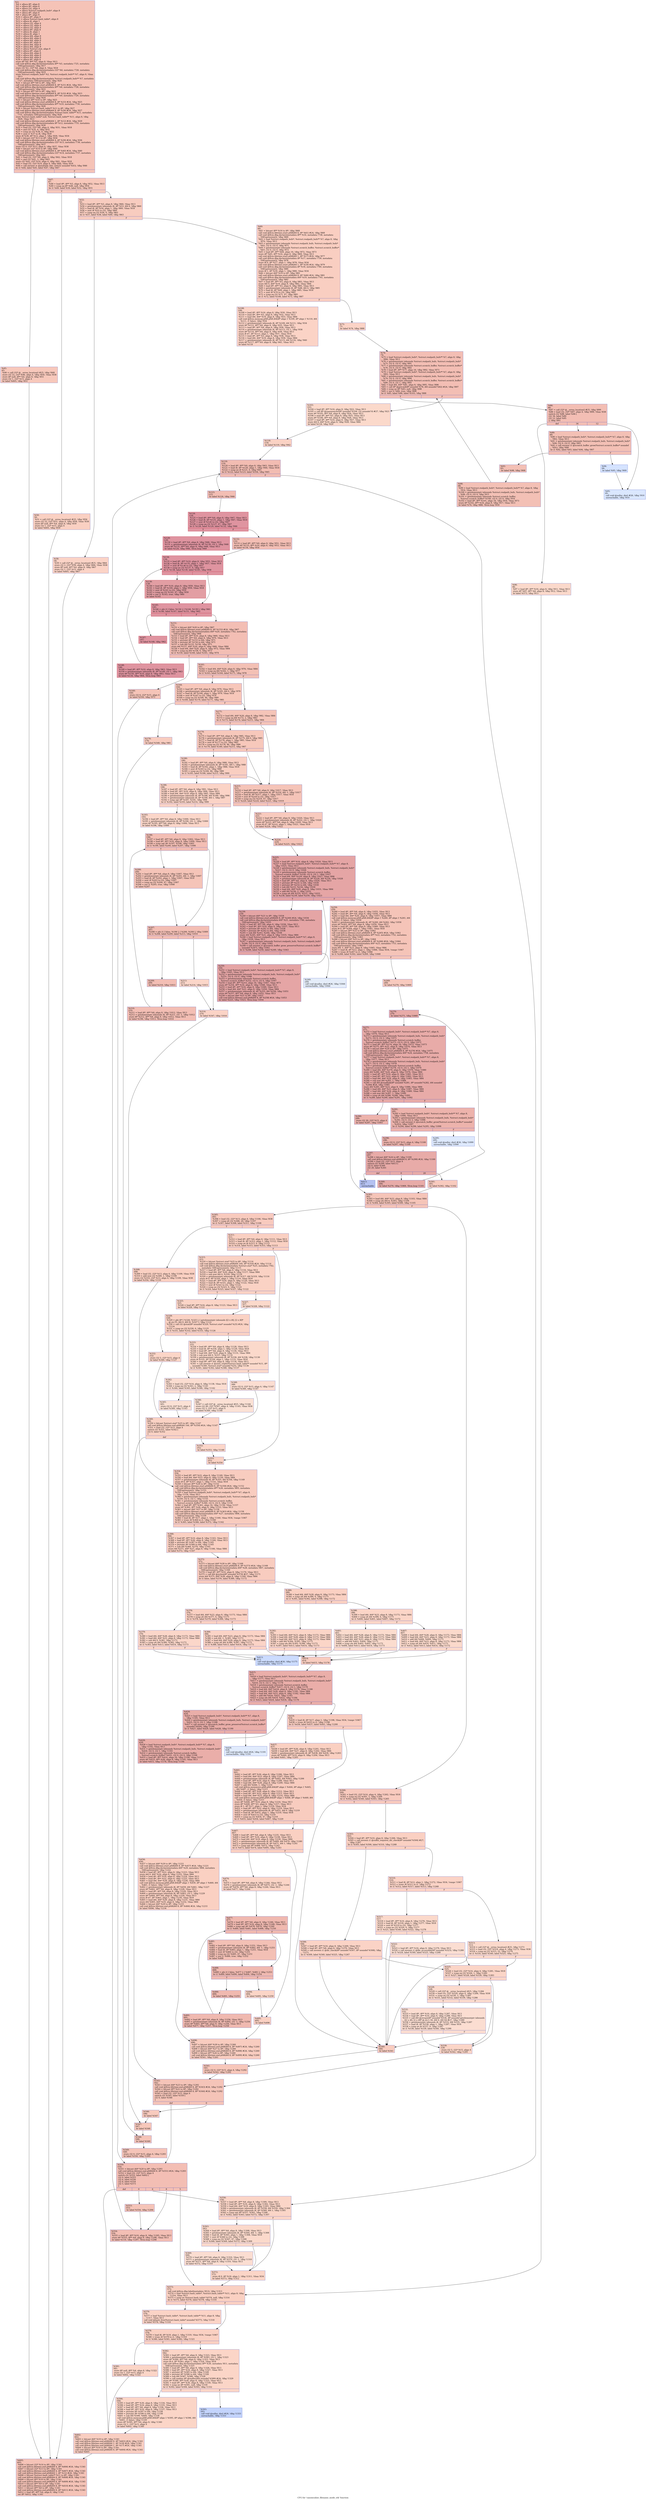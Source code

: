 digraph "CFG for 'canonicalize_filename_mode_stk' function" {
	label="CFG for 'canonicalize_filename_mode_stk' function";

	Node0x961f90 [shape=record,color="#3d50c3ff", style=filled, fillcolor="#e8765c70",label="{%3:\l  %4 = alloca i8*, align 8\l  %5 = alloca i8*, align 8\l  %6 = alloca i32, align 4\l  %7 = alloca %struct.realpath_bufs*, align 8\l  %8 = alloca i8*, align 8\l  %9 = alloca i8*, align 8\l  %10 = alloca i8*, align 8\l  %11 = alloca %struct.hash_table*, align 8\l  %12 = alloca i8, align 1\l  %13 = alloca i32, align 4\l  %14 = alloca i32, align 4\l  %15 = alloca i32, align 4\l  %16 = alloca i8*, align 8\l  %17 = alloca i8, align 1\l  %18 = alloca i8, align 1\l  %19 = alloca i64, align 8\l  %20 = alloca i64, align 8\l  %21 = alloca i64, align 8\l  %22 = alloca i8*, align 8\l  %23 = alloca i64, align 8\l  %24 = alloca i64, align 8\l  %25 = alloca %struct.stat, align 8\l  %26 = alloca i8*, align 8\l  %27 = alloca i64, align 8\l  %28 = alloca i64, align 8\l  %29 = alloca i64, align 8\l  %30 = alloca i8*, align 8\l  store i8* %0, i8** %5, align 8, !tbaa !813\l  call void @llvm.dbg.declare(metadata i8** %5, metadata !725, metadata\l... !DIExpression()), !dbg !817\l  store i32 %1, i32* %6, align 4, !tbaa !818\l  call void @llvm.dbg.declare(metadata i32* %6, metadata !726, metadata\l... !DIExpression()), !dbg !819\l  store %struct.realpath_bufs* %2, %struct.realpath_bufs** %7, align 8, !tbaa\l... !813\l  call void @llvm.dbg.declare(metadata %struct.realpath_bufs** %7, metadata\l... !727, metadata !DIExpression()), !dbg !820\l  %31 = bitcast i8** %8 to i8*, !dbg !821\l  call void @llvm.lifetime.start.p0i8(i64 8, i8* %31) #24, !dbg !821\l  call void @llvm.dbg.declare(metadata i8** %8, metadata !728, metadata\l... !DIExpression()), !dbg !822\l  %32 = bitcast i8** %9 to i8*, !dbg !823\l  call void @llvm.lifetime.start.p0i8(i64 8, i8* %32) #24, !dbg !823\l  call void @llvm.dbg.declare(metadata i8** %9, metadata !729, metadata\l... !DIExpression()), !dbg !824\l  %33 = bitcast i8** %10 to i8*, !dbg !825\l  call void @llvm.lifetime.start.p0i8(i64 8, i8* %33) #24, !dbg !825\l  call void @llvm.dbg.declare(metadata i8** %10, metadata !730, metadata\l... !DIExpression()), !dbg !826\l  %34 = bitcast %struct.hash_table** %11 to i8*, !dbg !827\l  call void @llvm.lifetime.start.p0i8(i64 8, i8* %34) #24, !dbg !827\l  call void @llvm.dbg.declare(metadata %struct.hash_table** %11, metadata\l... !731, metadata !DIExpression()), !dbg !828\l  store %struct.hash_table* null, %struct.hash_table** %11, align 8, !dbg\l... !828, !tbaa !813\l  call void @llvm.lifetime.start.p0i8(i64 1, i8* %12) #24, !dbg !829\l  call void @llvm.dbg.declare(metadata i8* %12, metadata !735, metadata\l... !DIExpression()), !dbg !830\l  %35 = load i32, i32* %6, align 4, !dbg !831, !tbaa !818\l  %36 = and i32 %35, 4, !dbg !832\l  %37 = icmp ne i32 %36, 0, !dbg !833\l  %38 = zext i1 %37 to i8, !dbg !830\l  store i8 %38, i8* %12, align 1, !dbg !830, !tbaa !834\l  %39 = bitcast i32* %13 to i8*, !dbg !836\l  call void @llvm.lifetime.start.p0i8(i64 4, i8* %39) #24, !dbg !836\l  call void @llvm.dbg.declare(metadata i32* %13, metadata !736, metadata\l... !DIExpression()), !dbg !837\l  store i32 0, i32* %13, align 4, !dbg !837, !tbaa !838\l  %40 = bitcast i32* %14 to i8*, !dbg !840\l  call void @llvm.lifetime.start.p0i8(i64 4, i8* %40) #24, !dbg !840\l  call void @llvm.dbg.declare(metadata i32* %14, metadata !737, metadata\l... !DIExpression()), !dbg !841\l  %41 = load i32, i32* %6, align 4, !dbg !842, !tbaa !818\l  %42 = and i32 %41, 3, !dbg !843\l  store i32 %42, i32* %14, align 4, !dbg !841, !tbaa !818\l  %43 = load i32, i32* %14, align 4, !dbg !844, !tbaa !818\l  %44 = call zeroext i1 @multiple_bits_set(i32 noundef %43), !dbg !846\l  br i1 %44, label %45, label %47, !dbg !847\l|{<s0>T|<s1>F}}"];
	Node0x961f90:s0 -> Node0x940970;
	Node0x961f90:s1 -> Node0x9409c0;
	Node0x940970 [shape=record,color="#3d50c3ff", style=filled, fillcolor="#ed836670",label="{%45:\l45:                                               \l  %46 = call i32* @__errno_location() #25, !dbg !848\l  store i32 22, i32* %46, align 4, !dbg !850, !tbaa !838\l  store i8* null, i8** %4, align 8, !dbg !851\l  store i32 1, i32* %15, align 4\l  br label %605, !dbg !851\l}"];
	Node0x940970 -> Node0x943670;
	Node0x9409c0 [shape=record,color="#3d50c3ff", style=filled, fillcolor="#ed836670",label="{%47:\l47:                                               \l  %48 = load i8*, i8** %5, align 8, !dbg !852, !tbaa !813\l  %49 = icmp eq i8* %48, null, !dbg !854\l  br i1 %49, label %50, label %52, !dbg !855\l|{<s0>T|<s1>F}}"];
	Node0x9409c0:s0 -> Node0x940a10;
	Node0x9409c0:s1 -> Node0x940a60;
	Node0x940a10 [shape=record,color="#3d50c3ff", style=filled, fillcolor="#f3947570",label="{%50:\l50:                                               \l  %51 = call i32* @__errno_location() #25, !dbg !856\l  store i32 22, i32* %51, align 4, !dbg !858, !tbaa !838\l  store i8* null, i8** %4, align 8, !dbg !859\l  store i32 1, i32* %15, align 4\l  br label %605, !dbg !859\l}"];
	Node0x940a10 -> Node0x943670;
	Node0x940a60 [shape=record,color="#3d50c3ff", style=filled, fillcolor="#f08b6e70",label="{%52:\l52:                                               \l  %53 = load i8*, i8** %5, align 8, !dbg !860, !tbaa !813\l  %54 = getelementptr inbounds i8, i8* %53, i64 0, !dbg !860\l  %55 = load i8, i8* %54, align 1, !dbg !860, !tbaa !818\l  %56 = sext i8 %55 to i32, !dbg !860\l  %57 = icmp eq i32 %56, 0, !dbg !862\l  br i1 %57, label %58, label %60, !dbg !863\l|{<s0>T|<s1>F}}"];
	Node0x940a60:s0 -> Node0x940ab0;
	Node0x940a60:s1 -> Node0x940b00;
	Node0x940ab0 [shape=record,color="#3d50c3ff", style=filled, fillcolor="#f59c7d70",label="{%58:\l58:                                               \l  %59 = call i32* @__errno_location() #25, !dbg !864\l  store i32 2, i32* %59, align 4, !dbg !866, !tbaa !838\l  store i8* null, i8** %4, align 8, !dbg !867\l  store i32 1, i32* %15, align 4\l  br label %605, !dbg !867\l}"];
	Node0x940ab0 -> Node0x943670;
	Node0x940b00 [shape=record,color="#3d50c3ff", style=filled, fillcolor="#f2907270",label="{%60:\l60:                                               \l  %61 = bitcast i8** %16 to i8*, !dbg !868\l  call void @llvm.lifetime.start.p0i8(i64 8, i8* %61) #24, !dbg !868\l  call void @llvm.dbg.declare(metadata i8** %16, metadata !738, metadata\l... !DIExpression()), !dbg !869\l  %62 = load %struct.realpath_bufs*, %struct.realpath_bufs** %7, align 8, !dbg\l... !870, !tbaa !813\l  %63 = getelementptr inbounds %struct.realpath_bufs, %struct.realpath_bufs*\l... %62, i32 0, i32 0, !dbg !871\l  %64 = getelementptr inbounds %struct.scratch_buffer, %struct.scratch_buffer*\l... %63, i32 0, i32 0, !dbg !872\l  %65 = load i8*, i8** %64, align 16, !dbg !872, !tbaa !873\l  store i8* %65, i8** %16, align 8, !dbg !869, !tbaa !813\l  call void @llvm.lifetime.start.p0i8(i64 1, i8* %17) #24, !dbg !877\l  call void @llvm.dbg.declare(metadata i8* %17, metadata !739, metadata\l... !DIExpression()), !dbg !878\l  store i8 0, i8* %17, align 1, !dbg !878, !tbaa !834\l  call void @llvm.lifetime.start.p0i8(i64 1, i8* %18) #24, !dbg !879\l  call void @llvm.dbg.declare(metadata i8* %18, metadata !740, metadata\l... !DIExpression()), !dbg !880\l  store i8 1, i8* %18, align 1, !dbg !880, !tbaa !834\l  %66 = bitcast i64* %19 to i8*, !dbg !881\l  call void @llvm.lifetime.start.p0i8(i64 8, i8* %66) #24, !dbg !881\l  call void @llvm.dbg.declare(metadata i64* %19, metadata !741, metadata\l... !DIExpression()), !dbg !882\l  %67 = load i8*, i8** %5, align 8, !dbg !883, !tbaa !813\l  store i64 0, i64* %19, align 8, !dbg !882, !tbaa !884\l  %68 = load i8*, i8** %5, align 8, !dbg !885, !tbaa !813\l  %69 = getelementptr inbounds i8, i8* %68, i64 0, !dbg !885\l  %70 = load i8, i8* %69, align 1, !dbg !885, !tbaa !818\l  %71 = sext i8 %70 to i32, !dbg !885\l  %72 = icmp eq i32 %71, 47, !dbg !885\l  br i1 %72, label %108, label %73, !dbg !887\l|{<s0>T|<s1>F}}"];
	Node0x940b00:s0 -> Node0x940e70;
	Node0x940b00:s1 -> Node0x940b50;
	Node0x940b50 [shape=record,color="#3d50c3ff", style=filled, fillcolor="#f59c7d70",label="{%73:\l73:                                               \l  br label %74, !dbg !888\l}"];
	Node0x940b50 -> Node0x940ba0;
	Node0x940ba0 [shape=record,color="#3d50c3ff", style=filled, fillcolor="#e36c5570",label="{%74:\l74:                                               \l  %75 = load %struct.realpath_bufs*, %struct.realpath_bufs** %7, align 8, !dbg\l... !890, !tbaa !813\l  %76 = getelementptr inbounds %struct.realpath_bufs, %struct.realpath_bufs*\l... %75, i32 0, i32 0, !dbg !891\l  %77 = getelementptr inbounds %struct.scratch_buffer, %struct.scratch_buffer*\l... %76, i32 0, i32 0, !dbg !892\l  %78 = load i8*, i8** %77, align 16, !dbg !892, !tbaa !873\l  %79 = load %struct.realpath_bufs*, %struct.realpath_bufs** %7, align 8, !dbg\l... !893, !tbaa !813\l  %80 = getelementptr inbounds %struct.realpath_bufs, %struct.realpath_bufs*\l... %79, i32 0, i32 0, !dbg !894\l  %81 = getelementptr inbounds %struct.scratch_buffer, %struct.scratch_buffer*\l... %80, i32 0, i32 1, !dbg !895\l  %82 = load i64, i64* %81, align 8, !dbg !895, !tbaa !896\l  %83 = call i8* @getcwd(i8* noundef %78, i64 noundef %82) #24, !dbg !897\l  %84 = icmp ne i8* %83, null, !dbg !898\l  %85 = xor i1 %84, true, !dbg !898\l  br i1 %85, label %86, label %103, !dbg !888\l|{<s0>T|<s1>F}}"];
	Node0x940ba0:s0 -> Node0x940bf0;
	Node0x940ba0:s1 -> Node0x940e20;
	Node0x940bf0 [shape=record,color="#3d50c3ff", style=filled, fillcolor="#e36c5570",label="{%86:\l86:                                               \l  %87 = call i32* @__errno_location() #25, !dbg !899\l  %88 = load i32, i32* %87, align 4, !dbg !899, !tbaa !838\l  switch i32 %88, label %96 [\l    i32 34, label %89\l    i32 12, label %95\l  ], !dbg !901\l|{<s0>def|<s1>34|<s2>12}}"];
	Node0x940bf0:s0 -> Node0x940d80;
	Node0x940bf0:s1 -> Node0x940c40;
	Node0x940bf0:s2 -> Node0x940d30;
	Node0x940c40 [shape=record,color="#3d50c3ff", style=filled, fillcolor="#e5705870",label="{%89:\l89:                                               \l  %90 = load %struct.realpath_bufs*, %struct.realpath_bufs** %7, align 8, !dbg\l... !902, !tbaa !813\l  %91 = getelementptr inbounds %struct.realpath_bufs, %struct.realpath_bufs*\l... %90, i32 0, i32 0, !dbg !905\l  %92 = call zeroext i1 @scratch_buffer_grow(%struct.scratch_buffer* noundef\l... %91), !dbg !906\l  br i1 %92, label %93, label %94, !dbg !907\l|{<s0>T|<s1>F}}"];
	Node0x940c40:s0 -> Node0x940c90;
	Node0x940c40:s1 -> Node0x940ce0;
	Node0x940c90 [shape=record,color="#3d50c3ff", style=filled, fillcolor="#e5705870",label="{%93:\l93:                                               \l  br label %98, !dbg !908\l}"];
	Node0x940c90 -> Node0x940dd0;
	Node0x940ce0 [shape=record,color="#3d50c3ff", style=filled, fillcolor="#a1c0ff70",label="{%94:\l94:                                               \l  br label %95, !dbg !909\l}"];
	Node0x940ce0 -> Node0x940d30;
	Node0x940d30 [shape=record,color="#3d50c3ff", style=filled, fillcolor="#abc8fd70",label="{%95:\l95:                                               \l  call void @xalloc_die() #26, !dbg !910\l  unreachable, !dbg !910\l}"];
	Node0x940d80 [shape=record,color="#3d50c3ff", style=filled, fillcolor="#f7a88970",label="{%96:\l96:                                               \l  %97 = load i8*, i8** %16, align 8, !dbg !911, !tbaa !813\l  store i8* %97, i8** %8, align 8, !dbg !912, !tbaa !813\l  br label %573, !dbg !913\l}"];
	Node0x940d80 -> Node0x9433f0;
	Node0x940dd0 [shape=record,color="#3d50c3ff", style=filled, fillcolor="#e5705870",label="{%98:\l98:                                               \l  %99 = load %struct.realpath_bufs*, %struct.realpath_bufs** %7, align 8, !dbg\l... !914, !tbaa !813\l  %100 = getelementptr inbounds %struct.realpath_bufs, %struct.realpath_bufs*\l... %99, i32 0, i32 0, !dbg !915\l  %101 = getelementptr inbounds %struct.scratch_buffer,\l... %struct.scratch_buffer* %100, i32 0, i32 0, !dbg !916\l  %102 = load i8*, i8** %101, align 16, !dbg !916, !tbaa !873\l  store i8* %102, i8** %16, align 8, !dbg !917, !tbaa !813\l  br label %74, !dbg !888, !llvm.loop !918\l}"];
	Node0x940dd0 -> Node0x940ba0;
	Node0x940e20 [shape=record,color="#3d50c3ff", style=filled, fillcolor="#f7a88970",label="{%103:\l103:                                              \l  %104 = load i8*, i8** %16, align 8, !dbg !922, !tbaa !813\l  %105 = call i8* @rawmemchr(i8* noundef %104, i32 noundef 0) #27, !dbg !923\l  store i8* %105, i8** %8, align 8, !dbg !924, !tbaa !813\l  %106 = load i8*, i8** %5, align 8, !dbg !925, !tbaa !813\l  store i8* %106, i8** %9, align 8, !dbg !926, !tbaa !813\l  %107 = load i8*, i8** %16, align 8, !dbg !927, !tbaa !813\l  store i64 0, i64* %19, align 8, !dbg !928, !tbaa !884\l  br label %118, !dbg !929\l}"];
	Node0x940e20 -> Node0x940ec0;
	Node0x940e70 [shape=record,color="#3d50c3ff", style=filled, fillcolor="#f59c7d70",label="{%108:\l108:                                              \l  %109 = load i8*, i8** %16, align 8, !dbg !930, !tbaa !813\l  %110 = load i8*, i8** %5, align 8, !dbg !932, !tbaa !813\l  %111 = load i64, i64* %19, align 8, !dbg !933, !tbaa !884\l  call void @llvm.memcpy.p0i8.p0i8.i64(i8* align 1 %109, i8* align 1 %110, i64\l... %111, i1 false), !dbg !934\l  %112 = getelementptr inbounds i8, i8* %109, i64 %111, !dbg !934\l  store i8* %112, i8** %8, align 8, !dbg !935, !tbaa !813\l  %113 = load i8*, i8** %8, align 8, !dbg !936, !tbaa !813\l  %114 = getelementptr inbounds i8, i8* %113, i32 1, !dbg !936\l  store i8* %114, i8** %8, align 8, !dbg !936, !tbaa !813\l  store i8 47, i8* %113, align 1, !dbg !937, !tbaa !818\l  %115 = load i8*, i8** %5, align 8, !dbg !938, !tbaa !813\l  %116 = load i64, i64* %19, align 8, !dbg !939, !tbaa !884\l  %117 = getelementptr inbounds i8, i8* %115, i64 %116, !dbg !940\l  store i8* %117, i8** %9, align 8, !dbg !941, !tbaa !813\l  br label %118\l}"];
	Node0x940e70 -> Node0x940ec0;
	Node0x940ec0 [shape=record,color="#3d50c3ff", style=filled, fillcolor="#f4987a70",label="{%118:\l118:                                              \l  br label %119, !dbg !942\l}"];
	Node0x940ec0 -> Node0x940f10;
	Node0x940f10 [shape=record,color="#3d50c3ff", style=filled, fillcolor="#e1675170",label="{%119:\l119:                                              \l  %120 = load i8*, i8** %9, align 8, !dbg !943, !tbaa !813\l  %121 = load i8, i8* %120, align 1, !dbg !944, !tbaa !818\l  %122 = icmp ne i8 %121, 0, !dbg !945\l  br i1 %122, label %123, label %556, !dbg !945\l|{<s0>T|<s1>F}}"];
	Node0x940f10:s0 -> Node0x940f60;
	Node0x940f10:s1 -> Node0x9432b0;
	Node0x940f60 [shape=record,color="#3d50c3ff", style=filled, fillcolor="#e36c5570",label="{%123:\l123:                                              \l  br label %124, !dbg !946\l}"];
	Node0x940f60 -> Node0x940fb0;
	Node0x940fb0 [shape=record,color="#b70d28ff", style=filled, fillcolor="#b70d2870",label="{%124:\l124:                                              \l  %125 = load i8*, i8** %9, align 8, !dbg !947, !tbaa !813\l  %126 = load i8, i8* %125, align 1, !dbg !947, !tbaa !818\l  %127 = sext i8 %126 to i32, !dbg !947\l  %128 = icmp eq i32 %127, 47, !dbg !947\l  br i1 %128, label %129, label %132, !dbg !946\l|{<s0>T|<s1>F}}"];
	Node0x940fb0:s0 -> Node0x941000;
	Node0x940fb0:s1 -> Node0x941050;
	Node0x941000 [shape=record,color="#b70d28ff", style=filled, fillcolor="#b70d2870",label="{%129:\l129:                                              \l  %130 = load i8*, i8** %9, align 8, !dbg !948, !tbaa !813\l  %131 = getelementptr inbounds i8, i8* %130, i32 1, !dbg !948\l  store i8* %131, i8** %9, align 8, !dbg !948, !tbaa !813\l  br label %124, !dbg !946, !llvm.loop !949\l}"];
	Node0x941000 -> Node0x940fb0;
	Node0x941050 [shape=record,color="#3d50c3ff", style=filled, fillcolor="#e36c5570",label="{%132:\l132:                                              \l  %133 = load i8*, i8** %9, align 8, !dbg !951, !tbaa !813\l  store i8* %133, i8** %10, align 8, !dbg !953, !tbaa !813\l  br label %134, !dbg !954\l}"];
	Node0x941050 -> Node0x9410a0;
	Node0x9410a0 [shape=record,color="#b70d28ff", style=filled, fillcolor="#b70d2870",label="{%134:\l134:                                              \l  %135 = load i8*, i8** %10, align 8, !dbg !955, !tbaa !813\l  %136 = load i8, i8* %135, align 1, !dbg !957, !tbaa !818\l  %137 = sext i8 %136 to i32, !dbg !957\l  %138 = icmp ne i32 %137, 0, !dbg !957\l  br i1 %138, label %139, label %145, !dbg !958\l|{<s0>T|<s1>F}}"];
	Node0x9410a0:s0 -> Node0x9410f0;
	Node0x9410a0:s1 -> Node0x941140;
	Node0x9410f0 [shape=record,color="#b70d28ff", style=filled, fillcolor="#be242e70",label="{%139:\l139:                                              \l  %140 = load i8*, i8** %10, align 8, !dbg !959, !tbaa !813\l  %141 = load i8, i8* %140, align 1, !dbg !959, !tbaa !818\l  %142 = sext i8 %141 to i32, !dbg !959\l  %143 = icmp eq i32 %142, 47, !dbg !959\l  %144 = xor i1 %143, true, !dbg !960\l  br label %145\l}"];
	Node0x9410f0 -> Node0x941140;
	Node0x941140 [shape=record,color="#b70d28ff", style=filled, fillcolor="#b70d2870",label="{%145:\l145:                                              \l  %146 = phi i1 [ false, %134 ], [ %144, %139 ], !dbg !961\l  br i1 %146, label %147, label %151, !dbg !962\l|{<s0>T|<s1>F}}"];
	Node0x941140:s0 -> Node0x941190;
	Node0x941140:s1 -> Node0x941230;
	Node0x941190 [shape=record,color="#b70d28ff", style=filled, fillcolor="#b70d2870",label="{%147:\l147:                                              \l  br label %148, !dbg !962\l}"];
	Node0x941190 -> Node0x9411e0;
	Node0x9411e0 [shape=record,color="#b70d28ff", style=filled, fillcolor="#b70d2870",label="{%148:\l148:                                              \l  %149 = load i8*, i8** %10, align 8, !dbg !963, !tbaa !813\l  %150 = getelementptr inbounds i8, i8* %149, i32 1, !dbg !963\l  store i8* %150, i8** %10, align 8, !dbg !963, !tbaa !813\l  br label %134, !dbg !964, !llvm.loop !965\l}"];
	Node0x9411e0 -> Node0x9410a0;
	Node0x941230 [shape=record,color="#3d50c3ff", style=filled, fillcolor="#e36c5570",label="{%151:\l151:                                              \l  %152 = bitcast i64* %20 to i8*, !dbg !967\l  call void @llvm.lifetime.start.p0i8(i64 8, i8* %152) #24, !dbg !967\l  call void @llvm.dbg.declare(metadata i64* %20, metadata !742, metadata\l... !DIExpression()), !dbg !968\l  %153 = load i8*, i8** %10, align 8, !dbg !969, !tbaa !813\l  %154 = load i8*, i8** %9, align 8, !dbg !970, !tbaa !813\l  %155 = ptrtoint i8* %153 to i64, !dbg !971\l  %156 = ptrtoint i8* %154 to i64, !dbg !971\l  %157 = sub i64 %155, %156, !dbg !971\l  store i64 %157, i64* %20, align 8, !dbg !968, !tbaa !884\l  %158 = load i64, i64* %20, align 8, !dbg !972, !tbaa !884\l  %159 = icmp eq i64 %158, 0, !dbg !973\l  br i1 %159, label %160, label %161, !dbg !974\l|{<s0>T|<s1>F}}"];
	Node0x941230:s0 -> Node0x941280;
	Node0x941230:s1 -> Node0x9412d0;
	Node0x941280 [shape=record,color="#3d50c3ff", style=filled, fillcolor="#e97a5f70",label="{%160:\l160:                                              \l  store i32 6, i32* %15, align 4\l  br label %550, !dbg !975\l}"];
	Node0x941280 -> Node0x9431c0;
	Node0x9412d0 [shape=record,color="#3d50c3ff", style=filled, fillcolor="#e5705870",label="{%161:\l161:                                              \l  %162 = load i64, i64* %20, align 8, !dbg !976, !tbaa !884\l  %163 = icmp eq i64 %162, 1, !dbg !977\l  br i1 %163, label %164, label %171, !dbg !978\l|{<s0>T|<s1>F}}"];
	Node0x9412d0:s0 -> Node0x941320;
	Node0x9412d0:s1 -> Node0x9413c0;
	Node0x941320 [shape=record,color="#3d50c3ff", style=filled, fillcolor="#ec7f6370",label="{%164:\l164:                                              \l  %165 = load i8*, i8** %9, align 8, !dbg !979, !tbaa !813\l  %166 = getelementptr inbounds i8, i8* %165, i64 0, !dbg !979\l  %167 = load i8, i8* %166, align 1, !dbg !979, !tbaa !818\l  %168 = sext i8 %167 to i32, !dbg !979\l  %169 = icmp eq i32 %168, 46, !dbg !980\l  br i1 %169, label %170, label %171, !dbg !981\l|{<s0>T|<s1>F}}"];
	Node0x941320:s0 -> Node0x941370;
	Node0x941320:s1 -> Node0x9413c0;
	Node0x941370 [shape=record,color="#3d50c3ff", style=filled, fillcolor="#f08b6e70",label="{%170:\l170:                                              \l  br label %548, !dbg !981\l}"];
	Node0x941370 -> Node0x943120;
	Node0x9413c0 [shape=record,color="#3d50c3ff", style=filled, fillcolor="#e97a5f70",label="{%171:\l171:                                              \l  %172 = load i64, i64* %20, align 8, !dbg !982, !tbaa !884\l  %173 = icmp eq i64 %172, 2, !dbg !983\l  br i1 %173, label %174, label %215, !dbg !984\l|{<s0>T|<s1>F}}"];
	Node0x9413c0:s0 -> Node0x941410;
	Node0x9413c0:s1 -> Node0x941780;
	Node0x941410 [shape=record,color="#3d50c3ff", style=filled, fillcolor="#ed836670",label="{%174:\l174:                                              \l  %175 = load i8*, i8** %9, align 8, !dbg !985, !tbaa !813\l  %176 = getelementptr inbounds i8, i8* %175, i64 0, !dbg !985\l  %177 = load i8, i8* %176, align 1, !dbg !985, !tbaa !818\l  %178 = sext i8 %177 to i32, !dbg !985\l  %179 = icmp eq i32 %178, 46, !dbg !986\l  br i1 %179, label %180, label %215, !dbg !987\l|{<s0>T|<s1>F}}"];
	Node0x941410:s0 -> Node0x941460;
	Node0x941410:s1 -> Node0x941780;
	Node0x941460 [shape=record,color="#3d50c3ff", style=filled, fillcolor="#f2907270",label="{%180:\l180:                                              \l  %181 = load i8*, i8** %9, align 8, !dbg !988, !tbaa !813\l  %182 = getelementptr inbounds i8, i8* %181, i64 1, !dbg !988\l  %183 = load i8, i8* %182, align 1, !dbg !988, !tbaa !818\l  %184 = sext i8 %183 to i32, !dbg !988\l  %185 = icmp eq i32 %184, 46, !dbg !989\l  br i1 %185, label %186, label %215, !dbg !990\l|{<s0>T|<s1>F}}"];
	Node0x941460:s0 -> Node0x9414b0;
	Node0x941460:s1 -> Node0x941780;
	Node0x9414b0 [shape=record,color="#3d50c3ff", style=filled, fillcolor="#f59c7d70",label="{%186:\l186:                                              \l  %187 = load i8*, i8** %8, align 8, !dbg !991, !tbaa !813\l  %188 = load i8*, i8** %16, align 8, !dbg !994, !tbaa !813\l  %189 = load i64, i64* %19, align 8, !dbg !995, !tbaa !884\l  %190 = getelementptr inbounds i8, i8* %188, i64 %189, !dbg !996\l  %191 = getelementptr inbounds i8, i8* %190, i64 1, !dbg !997\l  %192 = icmp ugt i8* %187, %191, !dbg !998\l  br i1 %192, label %193, label %214, !dbg !999\l|{<s0>T|<s1>F}}"];
	Node0x9414b0:s0 -> Node0x941500;
	Node0x9414b0:s1 -> Node0x941730;
	Node0x941500 [shape=record,color="#3d50c3ff", style=filled, fillcolor="#f6a38570",label="{%193:\l193:                                              \l  %194 = load i8*, i8** %8, align 8, !dbg !1000, !tbaa !813\l  %195 = getelementptr inbounds i8, i8* %194, i32 -1, !dbg !1000\l  store i8* %195, i8** %8, align 8, !dbg !1000, !tbaa !813\l  br label %196, !dbg !1000\l}"];
	Node0x941500 -> Node0x941550;
	Node0x941550 [shape=record,color="#3d50c3ff", style=filled, fillcolor="#e36c5570",label="{%196:\l196:                                              \l  %197 = load i8*, i8** %8, align 8, !dbg !1002, !tbaa !813\l  %198 = load i8*, i8** %16, align 8, !dbg !1004, !tbaa !813\l  %199 = icmp ugt i8* %197, %198, !dbg !1005\l  br i1 %199, label %200, label %207, !dbg !1006\l|{<s0>T|<s1>F}}"];
	Node0x941550:s0 -> Node0x9415a0;
	Node0x941550:s1 -> Node0x9415f0;
	Node0x9415a0 [shape=record,color="#3d50c3ff", style=filled, fillcolor="#e97a5f70",label="{%200:\l200:                                              \l  %201 = load i8*, i8** %8, align 8, !dbg !1007, !tbaa !813\l  %202 = getelementptr inbounds i8, i8* %201, i64 -1, !dbg !1007\l  %203 = load i8, i8* %202, align 1, !dbg !1007, !tbaa !818\l  %204 = sext i8 %203 to i32, !dbg !1007\l  %205 = icmp eq i32 %204, 47, !dbg !1007\l  %206 = xor i1 %205, true, !dbg !1008\l  br label %207\l}"];
	Node0x9415a0 -> Node0x9415f0;
	Node0x9415f0 [shape=record,color="#3d50c3ff", style=filled, fillcolor="#e36c5570",label="{%207:\l207:                                              \l  %208 = phi i1 [ false, %196 ], [ %206, %200 ], !dbg !1009\l  br i1 %208, label %209, label %213, !dbg !1010\l|{<s0>T|<s1>F}}"];
	Node0x9415f0:s0 -> Node0x941640;
	Node0x9415f0:s1 -> Node0x9416e0;
	Node0x941640 [shape=record,color="#3d50c3ff", style=filled, fillcolor="#e36c5570",label="{%209:\l209:                                              \l  br label %210, !dbg !1011\l}"];
	Node0x941640 -> Node0x941690;
	Node0x941690 [shape=record,color="#3d50c3ff", style=filled, fillcolor="#e36c5570",label="{%210:\l210:                                              \l  %211 = load i8*, i8** %8, align 8, !dbg !1012, !tbaa !813\l  %212 = getelementptr inbounds i8, i8* %211, i32 -1, !dbg !1012\l  store i8* %212, i8** %8, align 8, !dbg !1012, !tbaa !813\l  br label %196, !dbg !1013, !llvm.loop !1014\l}"];
	Node0x941690 -> Node0x941550;
	Node0x9416e0 [shape=record,color="#3d50c3ff", style=filled, fillcolor="#f6a38570",label="{%213:\l213:                                              \l  br label %214, !dbg !1015\l}"];
	Node0x9416e0 -> Node0x941730;
	Node0x941730 [shape=record,color="#3d50c3ff", style=filled, fillcolor="#f59c7d70",label="{%214:\l214:                                              \l  br label %547, !dbg !1016\l}"];
	Node0x941730 -> Node0x9430d0;
	Node0x941780 [shape=record,color="#3d50c3ff", style=filled, fillcolor="#e97a5f70",label="{%215:\l215:                                              \l  %216 = load i8*, i8** %8, align 8, !dbg !1017, !tbaa !813\l  %217 = getelementptr inbounds i8, i8* %216, i64 -1, !dbg !1017\l  %218 = load i8, i8* %217, align 1, !dbg !1017, !tbaa !818\l  %219 = sext i8 %218 to i32, !dbg !1017\l  %220 = icmp eq i32 %219, 47, !dbg !1017\l  br i1 %220, label %224, label %221, !dbg !1019\l|{<s0>T|<s1>F}}"];
	Node0x941780:s0 -> Node0x941820;
	Node0x941780:s1 -> Node0x9417d0;
	Node0x9417d0 [shape=record,color="#3d50c3ff", style=filled, fillcolor="#ef886b70",label="{%221:\l221:                                              \l  %222 = load i8*, i8** %8, align 8, !dbg !1020, !tbaa !813\l  %223 = getelementptr inbounds i8, i8* %222, i32 1, !dbg !1020\l  store i8* %223, i8** %8, align 8, !dbg !1020, !tbaa !813\l  store i8 47, i8* %222, align 1, !dbg !1021, !tbaa !818\l  br label %224, !dbg !1022\l}"];
	Node0x9417d0 -> Node0x941820;
	Node0x941820 [shape=record,color="#3d50c3ff", style=filled, fillcolor="#e97a5f70",label="{%224:\l224:                                              \l  br label %225, !dbg !1023\l}"];
	Node0x941820 -> Node0x941870;
	Node0x941870 [shape=record,color="#3d50c3ff", style=filled, fillcolor="#c5333470",label="{%225:\l225:                                              \l  %226 = load i8*, i8** %16, align 8, !dbg !1024, !tbaa !813\l  %227 = load %struct.realpath_bufs*, %struct.realpath_bufs** %7, align 8,\l... !dbg !1025, !tbaa !813\l  %228 = getelementptr inbounds %struct.realpath_bufs, %struct.realpath_bufs*\l... %227, i32 0, i32 0, !dbg !1026\l  %229 = getelementptr inbounds %struct.scratch_buffer,\l... %struct.scratch_buffer* %228, i32 0, i32 1, !dbg !1027\l  %230 = load i64, i64* %229, align 8, !dbg !1027, !tbaa !896\l  %231 = getelementptr inbounds i8, i8* %226, i64 %230, !dbg !1028\l  %232 = load i8*, i8** %8, align 8, !dbg !1029, !tbaa !813\l  %233 = ptrtoint i8* %231 to i64, !dbg !1030\l  %234 = ptrtoint i8* %232 to i64, !dbg !1030\l  %235 = sub i64 %233, %234, !dbg !1030\l  %236 = load i64, i64* %20, align 8, !dbg !1031, !tbaa !884\l  %237 = add i64 %236, 2, !dbg !1032\l  %238 = icmp ult i64 %235, %237, !dbg !1033\l  br i1 %238, label %239, label %259, !dbg !1023\l|{<s0>T|<s1>F}}"];
	Node0x941870:s0 -> Node0x9418c0;
	Node0x941870:s1 -> Node0x9419b0;
	Node0x9418c0 [shape=record,color="#3d50c3ff", style=filled, fillcolor="#c5333470",label="{%239:\l239:                                              \l  %240 = bitcast i64* %21 to i8*, !dbg !1034\l  call void @llvm.lifetime.start.p0i8(i64 8, i8* %240) #24, !dbg !1034\l  call void @llvm.dbg.declare(metadata i64* %21, metadata !746, metadata\l... !DIExpression()), !dbg !1035\l  %241 = load i8*, i8** %8, align 8, !dbg !1036, !tbaa !813\l  %242 = load i8*, i8** %16, align 8, !dbg !1037, !tbaa !813\l  %243 = ptrtoint i8* %241 to i64, !dbg !1038\l  %244 = ptrtoint i8* %242 to i64, !dbg !1038\l  %245 = sub i64 %243, %244, !dbg !1038\l  store i64 %245, i64* %21, align 8, !dbg !1035, !tbaa !884\l  %246 = load %struct.realpath_bufs*, %struct.realpath_bufs** %7, align 8,\l... !dbg !1039, !tbaa !813\l  %247 = getelementptr inbounds %struct.realpath_bufs, %struct.realpath_bufs*\l... %246, i32 0, i32 0, !dbg !1041\l  %248 = call zeroext i1 @scratch_buffer_grow_preserve(%struct.scratch_buffer*\l... noundef %247), !dbg !1042\l  br i1 %248, label %250, label %249, !dbg !1043\l|{<s0>T|<s1>F}}"];
	Node0x9418c0:s0 -> Node0x941960;
	Node0x9418c0:s1 -> Node0x941910;
	Node0x941910 [shape=record,color="#3d50c3ff", style=filled, fillcolor="#c5d6f270",label="{%249:\l249:                                              \l  call void @xalloc_die() #26, !dbg !1044\l  unreachable, !dbg !1044\l}"];
	Node0x941960 [shape=record,color="#3d50c3ff", style=filled, fillcolor="#c5333470",label="{%250:\l250:                                              \l  %251 = load %struct.realpath_bufs*, %struct.realpath_bufs** %7, align 8,\l... !dbg !1045, !tbaa !813\l  %252 = getelementptr inbounds %struct.realpath_bufs, %struct.realpath_bufs*\l... %251, i32 0, i32 0, !dbg !1046\l  %253 = getelementptr inbounds %struct.scratch_buffer,\l... %struct.scratch_buffer* %252, i32 0, i32 0, !dbg !1047\l  %254 = load i8*, i8** %253, align 16, !dbg !1047, !tbaa !873\l  store i8* %254, i8** %16, align 8, !dbg !1048, !tbaa !813\l  %255 = load i8*, i8** %16, align 8, !dbg !1049, !tbaa !813\l  %256 = load i64, i64* %21, align 8, !dbg !1050, !tbaa !884\l  %257 = getelementptr inbounds i8, i8* %255, i64 %256, !dbg !1051\l  store i8* %257, i8** %8, align 8, !dbg !1052, !tbaa !813\l  %258 = bitcast i64* %21 to i8*, !dbg !1053\l  call void @llvm.lifetime.end.p0i8(i64 8, i8* %258) #24, !dbg !1053\l  br label %225, !dbg !1023, !llvm.loop !1054\l}"];
	Node0x941960 -> Node0x941870;
	Node0x9419b0 [shape=record,color="#3d50c3ff", style=filled, fillcolor="#e97a5f70",label="{%259:\l259:                                              \l  %260 = load i8*, i8** %8, align 8, !dbg !1055, !tbaa !813\l  %261 = load i8*, i8** %9, align 8, !dbg !1056, !tbaa !813\l  %262 = load i64, i64* %20, align 8, !dbg !1057, !tbaa !884\l  call void @llvm.memcpy.p0i8.p0i8.i64(i8* align 1 %260, i8* align 1 %261, i64\l... %262, i1 false), !dbg !1058\l  %263 = getelementptr inbounds i8, i8* %260, i64 %262, !dbg !1058\l  store i8* %263, i8** %8, align 8, !dbg !1059, !tbaa !813\l  %264 = load i8*, i8** %8, align 8, !dbg !1060, !tbaa !813\l  store i8 0, i8* %264, align 1, !dbg !1061, !tbaa !818\l  %265 = bitcast i8** %22 to i8*, !dbg !1062\l  call void @llvm.lifetime.start.p0i8(i64 8, i8* %265) #24, !dbg !1062\l  call void @llvm.dbg.declare(metadata i8** %22, metadata !752, metadata\l... !DIExpression()), !dbg !1063\l  %266 = bitcast i64* %23 to i8*, !dbg !1064\l  call void @llvm.lifetime.start.p0i8(i64 8, i8* %266) #24, !dbg !1064\l  call void @llvm.dbg.declare(metadata i64* %23, metadata !753, metadata\l... !DIExpression()), !dbg !1065\l  store i64 -1, i64* %23, align 8, !dbg !1065, !tbaa !884\l  %267 = load i8, i8* %12, align 1, !dbg !1066, !tbaa !834, !range !1067\l  %268 = trunc i8 %267 to i1, !dbg !1066\l  br i1 %268, label %302, label %269, !dbg !1068\l|{<s0>T|<s1>F}}"];
	Node0x9419b0:s0 -> Node0x941d20;
	Node0x9419b0:s1 -> Node0x941a00;
	Node0x941a00 [shape=record,color="#3d50c3ff", style=filled, fillcolor="#ef886b70",label="{%269:\l269:                                              \l  br label %270, !dbg !1069\l}"];
	Node0x941a00 -> Node0x941a50;
	Node0x941a50 [shape=record,color="#3d50c3ff", style=filled, fillcolor="#cc403a70",label="{%270:\l270:                                              \l  br label %271, !dbg !1069\l}"];
	Node0x941a50 -> Node0x941aa0;
	Node0x941aa0 [shape=record,color="#3d50c3ff", style=filled, fillcolor="#cc403a70",label="{%271:\l271:                                              \l  %272 = load %struct.realpath_bufs*, %struct.realpath_bufs** %7, align 8,\l... !dbg !1070, !tbaa !813\l  %273 = getelementptr inbounds %struct.realpath_bufs, %struct.realpath_bufs*\l... %272, i32 0, i32 2, !dbg !1071\l  %274 = getelementptr inbounds %struct.scratch_buffer,\l... %struct.scratch_buffer* %273, i32 0, i32 0, !dbg !1072\l  %275 = load i8*, i8** %274, align 16, !dbg !1072, !tbaa !1073\l  store i8* %275, i8** %22, align 8, !dbg !1074, !tbaa !813\l  %276 = bitcast i64* %24 to i8*, !dbg !1075\l  call void @llvm.lifetime.start.p0i8(i64 8, i8* %276) #24, !dbg !1075\l  call void @llvm.dbg.declare(metadata i64* %24, metadata !758, metadata\l... !DIExpression()), !dbg !1076\l  %277 = load %struct.realpath_bufs*, %struct.realpath_bufs** %7, align 8,\l... !dbg !1077, !tbaa !813\l  %278 = getelementptr inbounds %struct.realpath_bufs, %struct.realpath_bufs*\l... %277, i32 0, i32 2, !dbg !1078\l  %279 = getelementptr inbounds %struct.scratch_buffer,\l... %struct.scratch_buffer* %278, i32 0, i32 1, !dbg !1079\l  %280 = load i64, i64* %279, align 8, !dbg !1079, !tbaa !1080\l  store i64 %280, i64* %24, align 8, !dbg !1076, !tbaa !884\l  %281 = load i8*, i8** %16, align 8, !dbg !1081, !tbaa !813\l  %282 = load i8*, i8** %22, align 8, !dbg !1082, !tbaa !813\l  %283 = load i64, i64* %24, align 8, !dbg !1083, !tbaa !884\l  %284 = sub nsw i64 %283, 1, !dbg !1084\l  %285 = call i64 @readlink(i8* noundef %281, i8* noundef %282, i64 noundef\l... %284) #24, !dbg !1085\l  store i64 %285, i64* %23, align 8, !dbg !1086, !tbaa !884\l  %286 = load i64, i64* %23, align 8, !dbg !1087, !tbaa !884\l  %287 = load i64, i64* %24, align 8, !dbg !1089, !tbaa !884\l  %288 = sub nsw i64 %287, 1, !dbg !1090\l  %289 = icmp slt i64 %286, %288, !dbg !1091\l  br i1 %289, label %290, label %291, !dbg !1092\l|{<s0>T|<s1>F}}"];
	Node0x941aa0:s0 -> Node0x941af0;
	Node0x941aa0:s1 -> Node0x941b40;
	Node0x941af0 [shape=record,color="#3d50c3ff", style=filled, fillcolor="#d6524470",label="{%290:\l290:                                              \l  store i32 20, i32* %15, align 4\l  br label %297, !dbg !1093\l}"];
	Node0x941af0 -> Node0x941c30;
	Node0x941b40 [shape=record,color="#3d50c3ff", style=filled, fillcolor="#d6524470",label="{%291:\l291:                                              \l  %292 = load %struct.realpath_bufs*, %struct.realpath_bufs** %7, align 8,\l... !dbg !1094, !tbaa !813\l  %293 = getelementptr inbounds %struct.realpath_bufs, %struct.realpath_bufs*\l... %292, i32 0, i32 2, !dbg !1096\l  %294 = call zeroext i1 @scratch_buffer_grow(%struct.scratch_buffer* noundef\l... %293), !dbg !1097\l  br i1 %294, label %296, label %295, !dbg !1098\l|{<s0>T|<s1>F}}"];
	Node0x941b40:s0 -> Node0x941be0;
	Node0x941b40:s1 -> Node0x941b90;
	Node0x941b90 [shape=record,color="#3d50c3ff", style=filled, fillcolor="#b5cdfa70",label="{%295:\l295:                                              \l  call void @xalloc_die() #26, !dbg !1099\l  unreachable, !dbg !1099\l}"];
	Node0x941be0 [shape=record,color="#3d50c3ff", style=filled, fillcolor="#d6524470",label="{%296:\l296:                                              \l  store i32 0, i32* %15, align 4, !dbg !1100\l  br label %297, !dbg !1100\l}"];
	Node0x941be0 -> Node0x941c30;
	Node0x941c30 [shape=record,color="#3d50c3ff", style=filled, fillcolor="#cc403a70",label="{%297:\l297:                                              \l  %298 = bitcast i64* %24 to i8*, !dbg !1100\l  call void @llvm.lifetime.end.p0i8(i64 8, i8* %298) #24, !dbg !1100\l  %299 = load i32, i32* %15, align 4\l  switch i32 %299, label %613 [\l    i32 0, label %300\l    i32 20, label %301\l  ]\l|{<s0>def|<s1>0|<s2>20}}"];
	Node0x941c30:s0 -> Node0x9436c0;
	Node0x941c30:s1 -> Node0x941c80;
	Node0x941c30:s2 -> Node0x941cd0;
	Node0x941c80 [shape=record,color="#3d50c3ff", style=filled, fillcolor="#cc403a70",label="{%300:\l300:                                              \l  br label %270, !dbg !1069, !llvm.loop !1101\l}"];
	Node0x941c80 -> Node0x941a50;
	Node0x941cd0 [shape=record,color="#3d50c3ff", style=filled, fillcolor="#ef886b70",label="{%301:\l301:                                              \l  br label %302, !dbg !1102\l}"];
	Node0x941cd0 -> Node0x941d20;
	Node0x941d20 [shape=record,color="#3d50c3ff", style=filled, fillcolor="#e97a5f70",label="{%302:\l302:                                              \l  %303 = load i64, i64* %23, align 8, !dbg !1103, !tbaa !884\l  %304 = icmp sle i64 0, %303, !dbg !1104\l  br i1 %304, label %305, label %500, !dbg !1105\l|{<s0>T|<s1>F}}"];
	Node0x941d20:s0 -> Node0x941d70;
	Node0x941d20:s1 -> Node0x942c20;
	Node0x941d70 [shape=record,color="#3d50c3ff", style=filled, fillcolor="#ef886b70",label="{%305:\l305:                                              \l  %306 = load i32, i32* %13, align 4, !dbg !1106, !tbaa !838\l  %307 = icmp slt i32 %306, 20, !dbg !1107\l  br i1 %307, label %308, label %311, !dbg !1108\l|{<s0>T|<s1>F}}"];
	Node0x941d70:s0 -> Node0x941dc0;
	Node0x941d70:s1 -> Node0x941e10;
	Node0x941dc0 [shape=record,color="#3d50c3ff", style=filled, fillcolor="#f3947570",label="{%308:\l308:                                              \l  %309 = load i32, i32* %13, align 4, !dbg !1109, !tbaa !838\l  %310 = add nsw i32 %309, 1, !dbg !1109\l  store i32 %310, i32* %13, align 4, !dbg !1109, !tbaa !838\l  br label %354, !dbg !1110\l}"];
	Node0x941dc0 -> Node0x942270;
	Node0x941e10 [shape=record,color="#3d50c3ff", style=filled, fillcolor="#f3947570",label="{%311:\l311:                                              \l  %312 = load i8*, i8** %9, align 8, !dbg !1111, !tbaa !813\l  %313 = load i8, i8* %312, align 1, !dbg !1112, !tbaa !818\l  %314 = icmp ne i8 %313, 0, !dbg !1112\l  br i1 %314, label %315, label %353, !dbg !1113\l|{<s0>T|<s1>F}}"];
	Node0x941e10:s0 -> Node0x941e60;
	Node0x941e10:s1 -> Node0x942220;
	Node0x941e60 [shape=record,color="#3d50c3ff", style=filled, fillcolor="#f4987a70",label="{%315:\l315:                                              \l  %316 = bitcast %struct.stat* %25 to i8*, !dbg !1114\l  call void @llvm.lifetime.start.p0i8(i64 144, i8* %316) #24, !dbg !1114\l  call void @llvm.dbg.declare(metadata %struct.stat* %25, metadata !762,\l... metadata !DIExpression()), !dbg !1115\l  %317 = load i8*, i8** %8, align 8, !dbg !1116, !tbaa !813\l  %318 = load i64, i64* %20, align 8, !dbg !1117, !tbaa !884\l  %319 = sub nsw i64 0, %318, !dbg !1118\l  %320 = getelementptr inbounds i8, i8* %317, i64 %319, !dbg !1116\l  store i8 0, i8* %320, align 1, !dbg !1119, !tbaa !818\l  %321 = load i8*, i8** %16, align 8, !dbg !1120, !tbaa !813\l  %322 = load i8, i8* %321, align 1, !dbg !1122, !tbaa !818\l  %323 = sext i8 %322 to i32, !dbg !1122\l  %324 = icmp ne i32 %323, 0, !dbg !1122\l  br i1 %324, label %325, label %327, !dbg !1122\l|{<s0>T|<s1>F}}"];
	Node0x941e60:s0 -> Node0x941eb0;
	Node0x941e60:s1 -> Node0x941f00;
	Node0x941eb0 [shape=record,color="#3d50c3ff", style=filled, fillcolor="#f5a08170",label="{%325:\l325:                                              \l  %326 = load i8*, i8** %16, align 8, !dbg !1123, !tbaa !813\l  br label %328, !dbg !1122\l}"];
	Node0x941eb0 -> Node0x941f50;
	Node0x941f00 [shape=record,color="#3d50c3ff", style=filled, fillcolor="#f7a88970",label="{%327:\l327:                                              \l  br label %328, !dbg !1122\l}"];
	Node0x941f00 -> Node0x941f50;
	Node0x941f50 [shape=record,color="#3d50c3ff", style=filled, fillcolor="#f4987a70",label="{%328:\l328:                                              \l  %329 = phi i8* [ %326, %325 ], [ getelementptr inbounds ([2 x i8], [2 x i8]*\l... @.str.55, i64 0, i64 0), %327 ], !dbg !1122\l  %330 = call i32 @stat(i8* noundef %329, %struct.stat* noundef %25) #24, !dbg\l... !1124\l  %331 = icmp ne i32 %330, 0, !dbg !1125\l  br i1 %331, label %332, label %333, !dbg !1126\l|{<s0>T|<s1>F}}"];
	Node0x941f50:s0 -> Node0x941fa0;
	Node0x941f50:s1 -> Node0x941ff0;
	Node0x941fa0 [shape=record,color="#3d50c3ff", style=filled, fillcolor="#f5a08170",label="{%332:\l332:                                              \l  store i32 5, i32* %15, align 4\l  br label %349, !dbg !1127\l}"];
	Node0x941fa0 -> Node0x942180;
	Node0x941ff0 [shape=record,color="#3d50c3ff", style=filled, fillcolor="#f7a88970",label="{%333:\l333:                                              \l  %334 = load i8*, i8** %9, align 8, !dbg !1128, !tbaa !813\l  %335 = load i8, i8* %334, align 1, !dbg !1129, !tbaa !818\l  %336 = load i8*, i8** %8, align 8, !dbg !1130, !tbaa !813\l  %337 = load i64, i64* %20, align 8, !dbg !1131, !tbaa !884\l  %338 = sub nsw i64 0, %337, !dbg !1132\l  %339 = getelementptr inbounds i8, i8* %336, i64 %338, !dbg !1130\l  store i8 %335, i8* %339, align 1, !dbg !1133, !tbaa !818\l  %340 = load i8*, i8** %9, align 8, !dbg !1134, !tbaa !813\l  %341 = call zeroext i1 @seen_triple(%struct.hash_table** noundef %11, i8*\l... noundef %340, %struct.stat* noundef %25), !dbg !1136\l  br i1 %341, label %342, label %348, !dbg !1137\l|{<s0>T|<s1>F}}"];
	Node0x941ff0:s0 -> Node0x942040;
	Node0x941ff0:s1 -> Node0x942130;
	Node0x942040 [shape=record,color="#3d50c3ff", style=filled, fillcolor="#f7b39670",label="{%342:\l342:                                              \l  %343 = load i32, i32* %14, align 4, !dbg !1138, !tbaa !818\l  %344 = icmp eq i32 %343, 2, !dbg !1141\l  br i1 %344, label %345, label %346, !dbg !1142\l|{<s0>T|<s1>F}}"];
	Node0x942040:s0 -> Node0x942090;
	Node0x942040:s1 -> Node0x9420e0;
	Node0x942090 [shape=record,color="#3d50c3ff", style=filled, fillcolor="#f7bca170",label="{%345:\l345:                                              \l  store i32 8, i32* %15, align 4\l  br label %349, !dbg !1143\l}"];
	Node0x942090 -> Node0x942180;
	Node0x9420e0 [shape=record,color="#3d50c3ff", style=filled, fillcolor="#f7bca170",label="{%346:\l346:                                              \l  %347 = call i32* @__errno_location() #25, !dbg !1144\l  store i32 40, i32* %347, align 4, !dbg !1145, !tbaa !838\l  store i32 5, i32* %15, align 4\l  br label %349, !dbg !1146\l}"];
	Node0x9420e0 -> Node0x942180;
	Node0x942130 [shape=record,color="#3d50c3ff", style=filled, fillcolor="#f7b39670",label="{%348:\l348:                                              \l  store i32 0, i32* %15, align 4, !dbg !1147\l  br label %349, !dbg !1147\l}"];
	Node0x942130 -> Node0x942180;
	Node0x942180 [shape=record,color="#3d50c3ff", style=filled, fillcolor="#f4987a70",label="{%349:\l349:                                              \l  %350 = bitcast %struct.stat* %25 to i8*, !dbg !1147\l  call void @llvm.lifetime.end.p0i8(i64 144, i8* %350) #24, !dbg !1147\l  %351 = load i32, i32* %15, align 4\l  switch i32 %351, label %542 [\l    i32 0, label %352\l  ]\l|{<s0>def|<s1>0}}"];
	Node0x942180:s0 -> Node0x943030;
	Node0x942180:s1 -> Node0x9421d0;
	Node0x9421d0 [shape=record,color="#3d50c3ff", style=filled, fillcolor="#f6a38570",label="{%352:\l352:                                              \l  br label %353, !dbg !1148\l}"];
	Node0x9421d0 -> Node0x942220;
	Node0x942220 [shape=record,color="#3d50c3ff", style=filled, fillcolor="#f4987a70",label="{%353:\l353:                                              \l  br label %354\l}"];
	Node0x942220 -> Node0x942270;
	Node0x942270 [shape=record,color="#3d50c3ff", style=filled, fillcolor="#f08b6e70",label="{%354:\l354:                                              \l  %355 = load i8*, i8** %22, align 8, !dbg !1149, !tbaa !813\l  %356 = load i64, i64* %23, align 8, !dbg !1150, !tbaa !884\l  %357 = getelementptr inbounds i8, i8* %355, i64 %356, !dbg !1149\l  store i8 0, i8* %357, align 1, !dbg !1151, !tbaa !818\l  %358 = bitcast i8** %26 to i8*, !dbg !1152\l  call void @llvm.lifetime.start.p0i8(i64 8, i8* %358) #24, !dbg !1152\l  call void @llvm.dbg.declare(metadata i8** %26, metadata !805, metadata\l... !DIExpression()), !dbg !1153\l  %359 = load %struct.realpath_bufs*, %struct.realpath_bufs** %7, align 8,\l... !dbg !1154, !tbaa !813\l  %360 = getelementptr inbounds %struct.realpath_bufs, %struct.realpath_bufs*\l... %359, i32 0, i32 1, !dbg !1155\l  %361 = getelementptr inbounds %struct.scratch_buffer,\l... %struct.scratch_buffer* %360, i32 0, i32 0, !dbg !1156\l  %362 = load i8*, i8** %361, align 16, !dbg !1156, !tbaa !1157\l  store i8* %362, i8** %26, align 8, !dbg !1153, !tbaa !813\l  %363 = bitcast i64* %27 to i8*, !dbg !1158\l  call void @llvm.lifetime.start.p0i8(i64 8, i8* %363) #24, !dbg !1158\l  call void @llvm.dbg.declare(metadata i64* %27, metadata !806, metadata\l... !DIExpression()), !dbg !1159\l  %364 = load i8, i8* %17, align 1, !dbg !1160, !tbaa !834, !range !1067\l  %365 = trunc i8 %364 to i1, !dbg !1160\l  br i1 %365, label %366, label %372, !dbg !1162\l|{<s0>T|<s1>F}}"];
	Node0x942270:s0 -> Node0x9422c0;
	Node0x942270:s1 -> Node0x942310;
	Node0x9422c0 [shape=record,color="#3d50c3ff", style=filled, fillcolor="#f3947570",label="{%366:\l366:                                              \l  %367 = load i8*, i8** %10, align 8, !dbg !1163, !tbaa !813\l  %368 = load i8*, i8** %26, align 8, !dbg !1164, !tbaa !813\l  %369 = ptrtoint i8* %367 to i64, !dbg !1165\l  %370 = ptrtoint i8* %368 to i64, !dbg !1165\l  %371 = sub i64 %369, %370, !dbg !1165\l  store i64 %371, i64* %27, align 8, !dbg !1166, !tbaa !884\l  br label %372, !dbg !1167\l}"];
	Node0x9422c0 -> Node0x942310;
	Node0x942310 [shape=record,color="#3d50c3ff", style=filled, fillcolor="#f08b6e70",label="{%372:\l372:                                              \l  %373 = bitcast i64* %28 to i8*, !dbg !1168\l  call void @llvm.lifetime.start.p0i8(i64 8, i8* %373) #24, !dbg !1168\l  call void @llvm.dbg.declare(metadata i64* %28, metadata !807, metadata\l... !DIExpression()), !dbg !1169\l  %374 = load i8*, i8** %10, align 8, !dbg !1170, !tbaa !813\l  %375 = call i64 @strlen(i8* noundef %374) #27, !dbg !1171\l  store i64 %375, i64* %28, align 8, !dbg !1169, !tbaa !884\l  br i1 false, label %376, label %389, !dbg !1172\l|{<s0>T|<s1>F}}"];
	Node0x942310:s0 -> Node0x942360;
	Node0x942310:s1 -> Node0x942450;
	Node0x942360 [shape=record,color="#3d50c3ff", style=filled, fillcolor="#f3947570",label="{%376:\l376:                                              \l  %377 = load i64, i64* %23, align 8, !dbg !1173, !tbaa !884\l  %378 = icmp slt i64 %377, 0, !dbg !1173\l  br i1 %378, label %379, label %384, !dbg !1173\l|{<s0>T|<s1>F}}"];
	Node0x942360:s0 -> Node0x9423b0;
	Node0x942360:s1 -> Node0x942400;
	Node0x9423b0 [shape=record,color="#3d50c3ff", style=filled, fillcolor="#f6a38570",label="{%379:\l379:                                              \l  %380 = load i64, i64* %28, align 8, !dbg !1173, !tbaa !884\l  %381 = load i64, i64* %23, align 8, !dbg !1173, !tbaa !884\l  %382 = sub i64 0, %381, !dbg !1173\l  %383 = icmp ult i64 %380, %382, !dbg !1173\l  br i1 %383, label %413, label %414, !dbg !1173\l|{<s0>T|<s1>F}}"];
	Node0x9423b0:s0 -> Node0x9425e0;
	Node0x9423b0:s1 -> Node0x942630;
	Node0x942400 [shape=record,color="#3d50c3ff", style=filled, fillcolor="#f59c7d70",label="{%384:\l384:                                              \l  %385 = load i64, i64* %23, align 8, !dbg !1173, !tbaa !884\l  %386 = sub i64 -1, %385, !dbg !1173\l  %387 = load i64, i64* %28, align 8, !dbg !1173, !tbaa !884\l  %388 = icmp ult i64 %386, %387, !dbg !1173\l  br i1 %388, label %413, label %414, !dbg !1173\l|{<s0>T|<s1>F}}"];
	Node0x942400:s0 -> Node0x9425e0;
	Node0x942400:s1 -> Node0x942630;
	Node0x942450 [shape=record,color="#3d50c3ff", style=filled, fillcolor="#f3947570",label="{%389:\l389:                                              \l  %390 = load i64, i64* %28, align 8, !dbg !1173, !tbaa !884\l  %391 = icmp ult i64 %390, 0, !dbg !1173\l  br i1 %391, label %392, label %398, !dbg !1172\l|{<s0>T|<s1>F}}"];
	Node0x942450:s0 -> Node0x9424a0;
	Node0x942450:s1 -> Node0x9424f0;
	Node0x9424a0 [shape=record,color="#3d50c3ff", style=filled, fillcolor="#f5a08170",label="{%392:\l392:                                              \l  %393 = load i64, i64* %23, align 8, !dbg !1173, !tbaa !884\l  %394 = load i64, i64* %28, align 8, !dbg !1173, !tbaa !884\l  %395 = load i64, i64* %23, align 8, !dbg !1173, !tbaa !884\l  %396 = add i64 %394, %395, !dbg !1173\l  %397 = icmp ule i64 %393, %396, !dbg !1173\l  br i1 %397, label %413, label %414, !dbg !1173\l|{<s0>T|<s1>F}}"];
	Node0x9424a0:s0 -> Node0x9425e0;
	Node0x9424a0:s1 -> Node0x942630;
	Node0x9424f0 [shape=record,color="#3d50c3ff", style=filled, fillcolor="#f5a08170",label="{%398:\l398:                                              \l  %399 = load i64, i64* %23, align 8, !dbg !1173, !tbaa !884\l  %400 = icmp slt i64 %399, 0, !dbg !1173\l  br i1 %400, label %401, label %407, !dbg !1172\l|{<s0>T|<s1>F}}"];
	Node0x9424f0:s0 -> Node0x942540;
	Node0x9424f0:s1 -> Node0x942590;
	Node0x942540 [shape=record,color="#3d50c3ff", style=filled, fillcolor="#f7af9170",label="{%401:\l401:                                              \l  %402 = load i64, i64* %28, align 8, !dbg !1173, !tbaa !884\l  %403 = load i64, i64* %28, align 8, !dbg !1173, !tbaa !884\l  %404 = load i64, i64* %23, align 8, !dbg !1173, !tbaa !884\l  %405 = add i64 %403, %404, !dbg !1173\l  %406 = icmp ule i64 %402, %405, !dbg !1173\l  br i1 %406, label %413, label %414, !dbg !1173\l|{<s0>T|<s1>F}}"];
	Node0x942540:s0 -> Node0x9425e0;
	Node0x942540:s1 -> Node0x942630;
	Node0x942590 [shape=record,color="#3d50c3ff", style=filled, fillcolor="#f7a88970",label="{%407:\l407:                                              \l  %408 = load i64, i64* %28, align 8, !dbg !1173, !tbaa !884\l  %409 = load i64, i64* %23, align 8, !dbg !1173, !tbaa !884\l  %410 = add i64 %408, %409, !dbg !1173\l  %411 = load i64, i64* %23, align 8, !dbg !1173, !tbaa !884\l  %412 = icmp ult i64 %410, %411, !dbg !1173\l  br i1 %412, label %413, label %414, !dbg !1172\l|{<s0>T|<s1>F}}"];
	Node0x942590:s0 -> Node0x9425e0;
	Node0x942590:s1 -> Node0x942630;
	Node0x9425e0 [shape=record,color="#3d50c3ff", style=filled, fillcolor="#8caffe70",label="{%413:\l413:                                              \l  call void @xalloc_die() #26, !dbg !1175\l  unreachable, !dbg !1175\l}"];
	Node0x942630 [shape=record,color="#3d50c3ff", style=filled, fillcolor="#f08b6e70",label="{%414:\l414:                                              \l  br label %415, !dbg !1176\l}"];
	Node0x942630 -> Node0x942680;
	Node0x942680 [shape=record,color="#3d50c3ff", style=filled, fillcolor="#d0473d70",label="{%415:\l415:                                              \l  %416 = load %struct.realpath_bufs*, %struct.realpath_bufs** %7, align 8,\l... !dbg !1177, !tbaa !813\l  %417 = getelementptr inbounds %struct.realpath_bufs, %struct.realpath_bufs*\l... %416, i32 0, i32 1, !dbg !1178\l  %418 = getelementptr inbounds %struct.scratch_buffer,\l... %struct.scratch_buffer* %417, i32 0, i32 1, !dbg !1179\l  %419 = load i64, i64* %418, align 8, !dbg !1179, !tbaa !1180\l  %420 = load i64, i64* %28, align 8, !dbg !1181, !tbaa !884\l  %421 = load i64, i64* %23, align 8, !dbg !1182, !tbaa !884\l  %422 = add i64 %420, %421, !dbg !1183\l  %423 = icmp ule i64 %419, %422, !dbg !1184\l  br i1 %423, label %424, label %434, !dbg !1176\l|{<s0>T|<s1>F}}"];
	Node0x942680:s0 -> Node0x9426d0;
	Node0x942680:s1 -> Node0x9427c0;
	Node0x9426d0 [shape=record,color="#3d50c3ff", style=filled, fillcolor="#d0473d70",label="{%424:\l424:                                              \l  %425 = load %struct.realpath_bufs*, %struct.realpath_bufs** %7, align 8,\l... !dbg !1185, !tbaa !813\l  %426 = getelementptr inbounds %struct.realpath_bufs, %struct.realpath_bufs*\l... %425, i32 0, i32 1, !dbg !1188\l  %427 = call zeroext i1 @scratch_buffer_grow_preserve(%struct.scratch_buffer*\l... noundef %426), !dbg !1189\l  br i1 %427, label %429, label %428, !dbg !1190\l|{<s0>T|<s1>F}}"];
	Node0x9426d0:s0 -> Node0x942770;
	Node0x9426d0:s1 -> Node0x942720;
	Node0x942720 [shape=record,color="#3d50c3ff", style=filled, fillcolor="#bbd1f870",label="{%428:\l428:                                              \l  call void @xalloc_die() #26, !dbg !1191\l  unreachable, !dbg !1191\l}"];
	Node0x942770 [shape=record,color="#3d50c3ff", style=filled, fillcolor="#d0473d70",label="{%429:\l429:                                              \l  %430 = load %struct.realpath_bufs*, %struct.realpath_bufs** %7, align 8,\l... !dbg !1192, !tbaa !813\l  %431 = getelementptr inbounds %struct.realpath_bufs, %struct.realpath_bufs*\l... %430, i32 0, i32 1, !dbg !1193\l  %432 = getelementptr inbounds %struct.scratch_buffer,\l... %struct.scratch_buffer* %431, i32 0, i32 0, !dbg !1194\l  %433 = load i8*, i8** %432, align 16, !dbg !1194, !tbaa !1157\l  store i8* %433, i8** %26, align 8, !dbg !1195, !tbaa !813\l  br label %415, !dbg !1176, !llvm.loop !1196\l}"];
	Node0x942770 -> Node0x942680;
	Node0x9427c0 [shape=record,color="#3d50c3ff", style=filled, fillcolor="#f08b6e70",label="{%434:\l434:                                              \l  %435 = load i8, i8* %17, align 1, !dbg !1198, !tbaa !834, !range !1067\l  %436 = trunc i8 %435 to i1, !dbg !1198\l  br i1 %436, label %437, label %441, !dbg !1200\l|{<s0>T|<s1>F}}"];
	Node0x9427c0:s0 -> Node0x942810;
	Node0x9427c0:s1 -> Node0x942860;
	Node0x942810 [shape=record,color="#3d50c3ff", style=filled, fillcolor="#f3947570",label="{%437:\l437:                                              \l  %438 = load i8*, i8** %26, align 8, !dbg !1201, !tbaa !813\l  %439 = load i64, i64* %27, align 8, !dbg !1202, !tbaa !884\l  %440 = getelementptr inbounds i8, i8* %438, i64 %439, !dbg !1203\l  store i8* %440, i8** %10, align 8, !dbg !1204, !tbaa !813\l  br label %441, !dbg !1205\l}"];
	Node0x942810 -> Node0x942860;
	Node0x942860 [shape=record,color="#3d50c3ff", style=filled, fillcolor="#f08b6e70",label="{%441:\l441:                                              \l  %442 = load i8*, i8** %26, align 8, !dbg !1206, !tbaa !813\l  %443 = load i64, i64* %23, align 8, !dbg !1207, !tbaa !884\l  %444 = getelementptr inbounds i8, i8* %442, i64 %443, !dbg !1206\l  %445 = load i8*, i8** %10, align 8, !dbg !1208, !tbaa !813\l  %446 = load i64, i64* %28, align 8, !dbg !1209, !tbaa !884\l  %447 = add i64 %446, 1, !dbg !1210\l  call void @llvm.memmove.p0i8.p0i8.i64(i8* align 1 %444, i8* align 1 %445,\l... i64 %447, i1 false), !dbg !1211\l  %448 = load i8*, i8** %26, align 8, !dbg !1212, !tbaa !813\l  %449 = load i8*, i8** %22, align 8, !dbg !1213, !tbaa !813\l  %450 = load i64, i64* %23, align 8, !dbg !1214, !tbaa !884\l  call void @llvm.memcpy.p0i8.p0i8.i64(i8* align 1 %448, i8* align 1 %449, i64\l... %450, i1 false), !dbg !1215\l  store i8* %448, i8** %10, align 8, !dbg !1216, !tbaa !813\l  store i8* %448, i8** %5, align 8, !dbg !1217, !tbaa !813\l  store i8 1, i8* %17, align 1, !dbg !1218, !tbaa !834\l  %451 = load i8*, i8** %22, align 8, !dbg !1219, !tbaa !813\l  %452 = getelementptr inbounds i8, i8* %451, i64 0, !dbg !1219\l  %453 = load i8, i8* %452, align 1, !dbg !1219, !tbaa !818\l  %454 = sext i8 %453 to i32, !dbg !1219\l  %455 = icmp eq i32 %454, 47, !dbg !1219\l  br i1 %455, label %456, label %467, !dbg !1220\l|{<s0>T|<s1>F}}"];
	Node0x942860:s0 -> Node0x9428b0;
	Node0x942860:s1 -> Node0x942900;
	Node0x9428b0 [shape=record,color="#3d50c3ff", style=filled, fillcolor="#f3947570",label="{%456:\l456:                                              \l  %457 = bitcast i64* %29 to i8*, !dbg !1221\l  call void @llvm.lifetime.start.p0i8(i64 8, i8* %457) #24, !dbg !1221\l  call void @llvm.dbg.declare(metadata i64* %29, metadata !808, metadata\l... !DIExpression()), !dbg !1222\l  %458 = load i8*, i8** %22, align 8, !dbg !1223, !tbaa !813\l  store i64 0, i64* %29, align 8, !dbg !1222, !tbaa !884\l  %459 = load i8*, i8** %16, align 8, !dbg !1224, !tbaa !813\l  %460 = load i8*, i8** %22, align 8, !dbg !1225, !tbaa !813\l  %461 = load i64, i64* %29, align 8, !dbg !1226, !tbaa !884\l  call void @llvm.memcpy.p0i8.p0i8.i64(i8* align 1 %459, i8* align 1 %460, i64\l... %461, i1 false), !dbg !1227\l  %462 = getelementptr inbounds i8, i8* %459, i64 %461, !dbg !1227\l  store i8* %462, i8** %8, align 8, !dbg !1228, !tbaa !813\l  %463 = load i8*, i8** %8, align 8, !dbg !1229, !tbaa !813\l  %464 = getelementptr inbounds i8, i8* %463, i32 1, !dbg !1229\l  store i8* %464, i8** %8, align 8, !dbg !1229, !tbaa !813\l  store i8 47, i8* %463, align 1, !dbg !1230, !tbaa !818\l  %465 = load i64, i64* %29, align 8, !dbg !1231, !tbaa !884\l  store i64 %465, i64* %19, align 8, !dbg !1232, !tbaa !884\l  %466 = bitcast i64* %29 to i8*, !dbg !1233\l  call void @llvm.lifetime.end.p0i8(i64 8, i8* %466) #24, !dbg !1233\l  br label %496, !dbg !1234\l}"];
	Node0x9428b0 -> Node0x942bd0;
	Node0x942900 [shape=record,color="#3d50c3ff", style=filled, fillcolor="#f3947570",label="{%467:\l467:                                              \l  %468 = load i8*, i8** %8, align 8, !dbg !1235, !tbaa !813\l  %469 = load i8*, i8** %16, align 8, !dbg !1238, !tbaa !813\l  %470 = load i64, i64* %19, align 8, !dbg !1239, !tbaa !884\l  %471 = getelementptr inbounds i8, i8* %469, i64 %470, !dbg !1240\l  %472 = getelementptr inbounds i8, i8* %471, i64 1, !dbg !1241\l  %473 = icmp ugt i8* %468, %472, !dbg !1242\l  br i1 %473, label %474, label %495, !dbg !1243\l|{<s0>T|<s1>F}}"];
	Node0x942900:s0 -> Node0x942950;
	Node0x942900:s1 -> Node0x942b80;
	Node0x942950 [shape=record,color="#3d50c3ff", style=filled, fillcolor="#f5a08170",label="{%474:\l474:                                              \l  %475 = load i8*, i8** %8, align 8, !dbg !1244, !tbaa !813\l  %476 = getelementptr inbounds i8, i8* %475, i32 -1, !dbg !1244\l  store i8* %476, i8** %8, align 8, !dbg !1244, !tbaa !813\l  br label %477, !dbg !1244\l}"];
	Node0x942950 -> Node0x9429a0;
	Node0x9429a0 [shape=record,color="#3d50c3ff", style=filled, fillcolor="#de614d70",label="{%477:\l477:                                              \l  %478 = load i8*, i8** %8, align 8, !dbg !1246, !tbaa !813\l  %479 = load i8*, i8** %16, align 8, !dbg !1248, !tbaa !813\l  %480 = icmp ugt i8* %478, %479, !dbg !1249\l  br i1 %480, label %481, label %488, !dbg !1250\l|{<s0>T|<s1>F}}"];
	Node0x9429a0:s0 -> Node0x9429f0;
	Node0x9429a0:s1 -> Node0x942a40;
	Node0x9429f0 [shape=record,color="#3d50c3ff", style=filled, fillcolor="#e5705870",label="{%481:\l481:                                              \l  %482 = load i8*, i8** %8, align 8, !dbg !1251, !tbaa !813\l  %483 = getelementptr inbounds i8, i8* %482, i64 -1, !dbg !1251\l  %484 = load i8, i8* %483, align 1, !dbg !1251, !tbaa !818\l  %485 = sext i8 %484 to i32, !dbg !1251\l  %486 = icmp eq i32 %485, 47, !dbg !1251\l  %487 = xor i1 %486, true, !dbg !1252\l  br label %488\l}"];
	Node0x9429f0 -> Node0x942a40;
	Node0x942a40 [shape=record,color="#3d50c3ff", style=filled, fillcolor="#de614d70",label="{%488:\l488:                                              \l  %489 = phi i1 [ false, %477 ], [ %487, %481 ], !dbg !1253\l  br i1 %489, label %490, label %494, !dbg !1254\l|{<s0>T|<s1>F}}"];
	Node0x942a40:s0 -> Node0x942a90;
	Node0x942a40:s1 -> Node0x942b30;
	Node0x942a90 [shape=record,color="#3d50c3ff", style=filled, fillcolor="#de614d70",label="{%490:\l490:                                              \l  br label %491, !dbg !1255\l}"];
	Node0x942a90 -> Node0x942ae0;
	Node0x942ae0 [shape=record,color="#3d50c3ff", style=filled, fillcolor="#de614d70",label="{%491:\l491:                                              \l  %492 = load i8*, i8** %8, align 8, !dbg !1256, !tbaa !813\l  %493 = getelementptr inbounds i8, i8* %492, i32 -1, !dbg !1256\l  store i8* %493, i8** %8, align 8, !dbg !1256, !tbaa !813\l  br label %477, !dbg !1257, !llvm.loop !1258\l}"];
	Node0x942ae0 -> Node0x9429a0;
	Node0x942b30 [shape=record,color="#3d50c3ff", style=filled, fillcolor="#f5a08170",label="{%494:\l494:                                              \l  br label %495, !dbg !1259\l}"];
	Node0x942b30 -> Node0x942b80;
	Node0x942b80 [shape=record,color="#3d50c3ff", style=filled, fillcolor="#f3947570",label="{%495:\l495:                                              \l  br label %496\l}"];
	Node0x942b80 -> Node0x942bd0;
	Node0x942bd0 [shape=record,color="#3d50c3ff", style=filled, fillcolor="#f08b6e70",label="{%496:\l496:                                              \l  %497 = bitcast i64* %28 to i8*, !dbg !1260\l  call void @llvm.lifetime.end.p0i8(i64 8, i8* %497) #24, !dbg !1260\l  %498 = bitcast i64* %27 to i8*, !dbg !1260\l  call void @llvm.lifetime.end.p0i8(i64 8, i8* %498) #24, !dbg !1260\l  %499 = bitcast i8** %26 to i8*, !dbg !1260\l  call void @llvm.lifetime.end.p0i8(i64 8, i8* %499) #24, !dbg !1260\l  br label %541, !dbg !1261\l}"];
	Node0x942bd0 -> Node0x942fe0;
	Node0x942c20 [shape=record,color="#3d50c3ff", style=filled, fillcolor="#ef886b70",label="{%500:\l500:                                              \l  %501 = load i32, i32* %14, align 4, !dbg !1262, !tbaa !818\l  %502 = icmp eq i32 %501, 2, !dbg !1264\l  br i1 %502, label %540, label %503, !dbg !1265\l|{<s0>T|<s1>F}}"];
	Node0x942c20:s0 -> Node0x942f90;
	Node0x942c20:s1 -> Node0x942c70;
	Node0x942c70 [shape=record,color="#3d50c3ff", style=filled, fillcolor="#f3947570",label="{%503:\l503:                                              \l  %504 = load i8*, i8** %10, align 8, !dbg !1266, !tbaa !813\l  %505 = call zeroext i1 @suffix_requires_dir_check(i8* noundef %504) #27,\l... !dbg !1267\l  br i1 %505, label %506, label %510, !dbg !1268\l|{<s0>T|<s1>F}}"];
	Node0x942c70:s0 -> Node0x942cc0;
	Node0x942c70:s1 -> Node0x942d10;
	Node0x942cc0 [shape=record,color="#3d50c3ff", style=filled, fillcolor="#f59c7d70",label="{%506:\l506:                                              \l  %507 = load i8*, i8** %16, align 8, !dbg !1269, !tbaa !813\l  %508 = load i8*, i8** %8, align 8, !dbg !1270, !tbaa !813\l  %509 = call zeroext i1 @dir_check(i8* noundef %507, i8* noundef %508), !dbg\l... !1271\l  br i1 %509, label %540, label %525, !dbg !1267\l|{<s0>T|<s1>F}}"];
	Node0x942cc0:s0 -> Node0x942f90;
	Node0x942cc0:s1 -> Node0x942e50;
	Node0x942d10 [shape=record,color="#3d50c3ff", style=filled, fillcolor="#f59c7d70",label="{%510:\l510:                                              \l  %511 = load i8, i8* %12, align 1, !dbg !1272, !tbaa !834, !range !1067\l  %512 = trunc i8 %511 to i1, !dbg !1272\l  br i1 %512, label %517, label %513, !dbg !1268\l|{<s0>T|<s1>F}}"];
	Node0x942d10:s0 -> Node0x942db0;
	Node0x942d10:s1 -> Node0x942d60;
	Node0x942d60 [shape=record,color="#3d50c3ff", style=filled, fillcolor="#f7a88970",label="{%513:\l513:                                              \l  %514 = call i32* @__errno_location() #25, !dbg !1273\l  %515 = load i32, i32* %514, align 4, !dbg !1273, !tbaa !838\l  %516 = icmp eq i32 %515, 22, !dbg !1274\l  br i1 %516, label %540, label %525, !dbg !1275\l|{<s0>T|<s1>F}}"];
	Node0x942d60:s0 -> Node0x942f90;
	Node0x942d60:s1 -> Node0x942e50;
	Node0x942db0 [shape=record,color="#3d50c3ff", style=filled, fillcolor="#f7a88970",label="{%517:\l517:                                              \l  %518 = load i8*, i8** %10, align 8, !dbg !1276, !tbaa !813\l  %519 = load i8, i8* %518, align 1, !dbg !1277, !tbaa !818\l  %520 = sext i8 %519 to i32, !dbg !1277\l  %521 = icmp ne i32 %520, 0, !dbg !1277\l  br i1 %521, label %540, label %522, !dbg !1278\l|{<s0>T|<s1>F}}"];
	Node0x942db0:s0 -> Node0x942f90;
	Node0x942db0:s1 -> Node0x942e00;
	Node0x942e00 [shape=record,color="#3d50c3ff", style=filled, fillcolor="#f7b59970",label="{%522:\l522:                                              \l  %523 = load i8*, i8** %16, align 8, !dbg !1279, !tbaa !813\l  %524 = call zeroext i1 @file_accessible(i8* noundef %523), !dbg !1280\l  br i1 %524, label %540, label %525, !dbg !1268\l|{<s0>T|<s1>F}}"];
	Node0x942e00:s0 -> Node0x942f90;
	Node0x942e00:s1 -> Node0x942e50;
	Node0x942e50 [shape=record,color="#3d50c3ff", style=filled, fillcolor="#f5a08170",label="{%525:\l525:                                              \l  %526 = load i32, i32* %14, align 4, !dbg !1281, !tbaa !818\l  %527 = icmp eq i32 %526, 1, !dbg !1282\l  br i1 %527, label %528, label %539, !dbg !1283\l|{<s0>T|<s1>F}}"];
	Node0x942e50:s0 -> Node0x942ea0;
	Node0x942e50:s1 -> Node0x942f40;
	Node0x942ea0 [shape=record,color="#3d50c3ff", style=filled, fillcolor="#f7ac8e70",label="{%528:\l528:                                              \l  %529 = call i32* @__errno_location() #25, !dbg !1284\l  %530 = load i32, i32* %529, align 4, !dbg !1284, !tbaa !838\l  %531 = icmp eq i32 %530, 2, !dbg !1285\l  br i1 %531, label %532, label %539, !dbg !1286\l|{<s0>T|<s1>F}}"];
	Node0x942ea0:s0 -> Node0x942ef0;
	Node0x942ea0:s1 -> Node0x942f40;
	Node0x942ef0 [shape=record,color="#3d50c3ff", style=filled, fillcolor="#f7b39670",label="{%532:\l532:                                              \l  %533 = load i8*, i8** %10, align 8, !dbg !1287, !tbaa !813\l  %534 = load i8*, i8** %10, align 8, !dbg !1288, !tbaa !813\l  %535 = call i64 @strspn(i8* noundef %534, i8* noundef getelementptr inbounds\l... ([2 x i8], [2 x i8]* @.str.1.56, i64 0, i64 0)) #27, !dbg !1289\l  %536 = getelementptr inbounds i8, i8* %533, i64 %535, !dbg !1287\l  %537 = load i8, i8* %536, align 1, !dbg !1287, !tbaa !818\l  %538 = icmp ne i8 %537, 0, !dbg !1287\l  br i1 %538, label %539, label %540, !dbg !1290\l|{<s0>T|<s1>F}}"];
	Node0x942ef0:s0 -> Node0x942f40;
	Node0x942ef0:s1 -> Node0x942f90;
	Node0x942f40 [shape=record,color="#3d50c3ff", style=filled, fillcolor="#f5a08170",label="{%539:\l539:                                              \l  store i32 5, i32* %15, align 4\l  br label %542, !dbg !1291\l}"];
	Node0x942f40 -> Node0x943030;
	Node0x942f90 [shape=record,color="#3d50c3ff", style=filled, fillcolor="#f08b6e70",label="{%540:\l540:                                              \l  br label %541\l}"];
	Node0x942f90 -> Node0x942fe0;
	Node0x942fe0 [shape=record,color="#3d50c3ff", style=filled, fillcolor="#ec7f6370",label="{%541:\l541:                                              \l  store i32 0, i32* %15, align 4, !dbg !1292\l  br label %542, !dbg !1292\l}"];
	Node0x942fe0 -> Node0x943030;
	Node0x943030 [shape=record,color="#3d50c3ff", style=filled, fillcolor="#e97a5f70",label="{%542:\l542:                                              \l  %543 = bitcast i64* %23 to i8*, !dbg !1292\l  call void @llvm.lifetime.end.p0i8(i64 8, i8* %543) #24, !dbg !1292\l  %544 = bitcast i8** %22 to i8*, !dbg !1292\l  call void @llvm.lifetime.end.p0i8(i64 8, i8* %544) #24, !dbg !1292\l  %545 = load i32, i32* %15, align 4\l  switch i32 %545, label %550 [\l    i32 0, label %546\l  ]\l|{<s0>def|<s1>0}}"];
	Node0x943030:s0 -> Node0x9431c0;
	Node0x943030:s1 -> Node0x943080;
	Node0x943080 [shape=record,color="#3d50c3ff", style=filled, fillcolor="#ef886b70",label="{%546:\l546:                                              \l  br label %547\l}"];
	Node0x943080 -> Node0x9430d0;
	Node0x9430d0 [shape=record,color="#3d50c3ff", style=filled, fillcolor="#ed836670",label="{%547:\l547:                                              \l  br label %548\l}"];
	Node0x9430d0 -> Node0x943120;
	Node0x943120 [shape=record,color="#3d50c3ff", style=filled, fillcolor="#e97a5f70",label="{%548:\l548:                                              \l  br label %549\l}"];
	Node0x943120 -> Node0x943170;
	Node0x943170 [shape=record,color="#3d50c3ff", style=filled, fillcolor="#e97a5f70",label="{%549:\l549:                                              \l  store i32 0, i32* %15, align 4, !dbg !1293\l  br label %550, !dbg !1293\l}"];
	Node0x943170 -> Node0x9431c0;
	Node0x9431c0 [shape=record,color="#3d50c3ff", style=filled, fillcolor="#e36c5570",label="{%550:\l550:                                              \l  %551 = bitcast i64* %20 to i8*, !dbg !1293\l  call void @llvm.lifetime.end.p0i8(i64 8, i8* %551) #24, !dbg !1293\l  %552 = load i32, i32* %15, align 4\l  switch i32 %552, label %602 [\l    i32 0, label %553\l    i32 6, label %556\l    i32 8, label %554\l    i32 5, label %573\l  ]\l|{<s0>def|<s1>0|<s2>6|<s3>8|<s4>5}}"];
	Node0x9431c0:s0 -> Node0x943620;
	Node0x9431c0:s1 -> Node0x943210;
	Node0x9431c0:s2 -> Node0x9432b0;
	Node0x9431c0:s3 -> Node0x943260;
	Node0x9431c0:s4 -> Node0x9433f0;
	Node0x943210 [shape=record,color="#3d50c3ff", style=filled, fillcolor="#e97a5f70",label="{%553:\l553:                                              \l  br label %554, !dbg !1294\l}"];
	Node0x943210 -> Node0x943260;
	Node0x943260 [shape=record,color="#3d50c3ff", style=filled, fillcolor="#e36c5570",label="{%554:\l554:                                              \l  %555 = load i8*, i8** %10, align 8, !dbg !1295, !tbaa !813\l  store i8* %555, i8** %9, align 8, !dbg !1296, !tbaa !813\l  br label %119, !dbg !1297, !llvm.loop !1298\l}"];
	Node0x943260 -> Node0x940f10;
	Node0x9432b0 [shape=record,color="#3d50c3ff", style=filled, fillcolor="#f5a08170",label="{%556:\l556:                                              \l  %557 = load i8*, i8** %8, align 8, !dbg !1300, !tbaa !813\l  %558 = load i8*, i8** %16, align 8, !dbg !1302, !tbaa !813\l  %559 = load i64, i64* %19, align 8, !dbg !1303, !tbaa !884\l  %560 = getelementptr inbounds i8, i8* %558, i64 %559, !dbg !1304\l  %561 = getelementptr inbounds i8, i8* %560, i64 1, !dbg !1305\l  %562 = icmp ugt i8* %557, %561, !dbg !1306\l  br i1 %562, label %563, label %572, !dbg !1307\l|{<s0>T|<s1>F}}"];
	Node0x9432b0:s0 -> Node0x943300;
	Node0x9432b0:s1 -> Node0x9433a0;
	Node0x943300 [shape=record,color="#3d50c3ff", style=filled, fillcolor="#f7a88970",label="{%563:\l563:                                              \l  %564 = load i8*, i8** %8, align 8, !dbg !1308, !tbaa !813\l  %565 = getelementptr inbounds i8, i8* %564, i64 -1, !dbg !1308\l  %566 = load i8, i8* %565, align 1, !dbg !1308, !tbaa !818\l  %567 = sext i8 %566 to i32, !dbg !1308\l  %568 = icmp eq i32 %567, 47, !dbg !1308\l  br i1 %568, label %569, label %572, !dbg !1309\l|{<s0>T|<s1>F}}"];
	Node0x943300:s0 -> Node0x943350;
	Node0x943300:s1 -> Node0x9433a0;
	Node0x943350 [shape=record,color="#3d50c3ff", style=filled, fillcolor="#f7b39670",label="{%569:\l569:                                              \l  %570 = load i8*, i8** %8, align 8, !dbg !1310, !tbaa !813\l  %571 = getelementptr inbounds i8, i8* %570, i32 -1, !dbg !1310\l  store i8* %571, i8** %8, align 8, !dbg !1310, !tbaa !813\l  br label %572, !dbg !1310\l}"];
	Node0x943350 -> Node0x9433a0;
	Node0x9433a0 [shape=record,color="#3d50c3ff", style=filled, fillcolor="#f5a08170",label="{%572:\l572:                                              \l  store i8 0, i8* %18, align 1, !dbg !1311, !tbaa !834\l  br label %573, !dbg !1312\l}"];
	Node0x9433a0 -> Node0x9433f0;
	Node0x9433f0 [shape=record,color="#3d50c3ff", style=filled, fillcolor="#f3947570",label="{%573:\l573:                                              \l  call void @llvm.dbg.label(metadata !812), !dbg !1313\l  %574 = load %struct.hash_table*, %struct.hash_table** %11, align 8, !dbg\l... !1314, !tbaa !813\l  %575 = icmp ne %struct.hash_table* %574, null, !dbg !1314\l  br i1 %575, label %576, label %578, !dbg !1316\l|{<s0>T|<s1>F}}"];
	Node0x9433f0:s0 -> Node0x943440;
	Node0x9433f0:s1 -> Node0x943490;
	Node0x943440 [shape=record,color="#3d50c3ff", style=filled, fillcolor="#f59c7d70",label="{%576:\l576:                                              \l  %577 = load %struct.hash_table*, %struct.hash_table** %11, align 8, !dbg\l... !1317, !tbaa !813\l  call void @hash_free(%struct.hash_table* noundef %577), !dbg !1318\l  br label %578, !dbg !1318\l}"];
	Node0x943440 -> Node0x943490;
	Node0x943490 [shape=record,color="#3d50c3ff", style=filled, fillcolor="#f3947570",label="{%578:\l578:                                              \l  %579 = load i8, i8* %18, align 1, !dbg !1319, !tbaa !834, !range !1067\l  %580 = trunc i8 %579 to i1, !dbg !1319\l  br i1 %580, label %581, label %582, !dbg !1321\l|{<s0>T|<s1>F}}"];
	Node0x943490:s0 -> Node0x9434e0;
	Node0x943490:s1 -> Node0x943530;
	Node0x9434e0 [shape=record,color="#3d50c3ff", style=filled, fillcolor="#f5a08170",label="{%581:\l581:                                              \l  store i8* null, i8** %4, align 8, !dbg !1322\l  store i32 1, i32* %15, align 4\l  br label %602, !dbg !1322\l}"];
	Node0x9434e0 -> Node0x943620;
	Node0x943530 [shape=record,color="#3d50c3ff", style=filled, fillcolor="#f5a08170",label="{%582:\l582:                                              \l  %583 = load i8*, i8** %8, align 8, !dbg !1323, !tbaa !813\l  %584 = getelementptr inbounds i8, i8* %583, i32 1, !dbg !1323\l  store i8* %584, i8** %8, align 8, !dbg !1323, !tbaa !813\l  store i8 0, i8* %583, align 1, !dbg !1324, !tbaa !818\l  call void @llvm.dbg.declare(metadata i8** %30, metadata !811, metadata\l... !DIExpression()), !dbg !1325\l  %585 = load i8*, i8** %8, align 8, !dbg !1326, !tbaa !813\l  %586 = load i8*, i8** %16, align 8, !dbg !1327, !tbaa !813\l  %587 = ptrtoint i8* %585 to i64, !dbg !1328\l  %588 = ptrtoint i8* %586 to i64, !dbg !1328\l  %589 = sub i64 %587, %588, !dbg !1328\l  %590 = call noalias i8* @malloc(i64 noundef %589) #24, !dbg !1329\l  store i8* %590, i8** %30, align 8, !dbg !1325, !tbaa !813\l  %591 = load i8*, i8** %30, align 8, !dbg !1330, !tbaa !813\l  %592 = icmp ne i8* %591, null, !dbg !1330\l  br i1 %592, label %594, label %593, !dbg !1332\l|{<s0>T|<s1>F}}"];
	Node0x943530:s0 -> Node0x9435d0;
	Node0x943530:s1 -> Node0x943580;
	Node0x943580 [shape=record,color="#3d50c3ff", style=filled, fillcolor="#7a9df870",label="{%593:\l593:                                              \l  call void @xalloc_die() #26, !dbg !1333\l  unreachable, !dbg !1333\l}"];
	Node0x9435d0 [shape=record,color="#3d50c3ff", style=filled, fillcolor="#f5a08170",label="{%594:\l594:                                              \l  %595 = load i8*, i8** %30, align 8, !dbg !1334, !tbaa !813\l  %596 = load i8*, i8** %16, align 8, !dbg !1335, !tbaa !813\l  %597 = load i8*, i8** %8, align 8, !dbg !1336, !tbaa !813\l  %598 = load i8*, i8** %16, align 8, !dbg !1337, !tbaa !813\l  %599 = ptrtoint i8* %597 to i64, !dbg !1338\l  %600 = ptrtoint i8* %598 to i64, !dbg !1338\l  %601 = sub i64 %599, %600, !dbg !1338\l  call void @llvm.memcpy.p0i8.p0i8.i64(i8* align 1 %595, i8* align 1 %596, i64\l... %601, i1 false), !dbg !1339\l  store i8* %595, i8** %4, align 8, !dbg !1340\l  store i32 1, i32* %15, align 4\l  br label %602, !dbg !1340\l}"];
	Node0x9435d0 -> Node0x943620;
	Node0x943620 [shape=record,color="#3d50c3ff", style=filled, fillcolor="#f2907270",label="{%602:\l602:                                              \l  %603 = bitcast i64* %19 to i8*, !dbg !1341\l  call void @llvm.lifetime.end.p0i8(i64 8, i8* %603) #24, !dbg !1341\l  call void @llvm.lifetime.end.p0i8(i64 1, i8* %18) #24, !dbg !1341\l  call void @llvm.lifetime.end.p0i8(i64 1, i8* %17) #24, !dbg !1341\l  %604 = bitcast i8** %16 to i8*, !dbg !1341\l  call void @llvm.lifetime.end.p0i8(i64 8, i8* %604) #24, !dbg !1341\l  br label %605\l}"];
	Node0x943620 -> Node0x943670;
	Node0x943670 [shape=record,color="#3d50c3ff", style=filled, fillcolor="#e8765c70",label="{%605:\l605:                                              \l  %606 = bitcast i32* %14 to i8*, !dbg !1341\l  call void @llvm.lifetime.end.p0i8(i64 4, i8* %606) #24, !dbg !1341\l  %607 = bitcast i32* %13 to i8*, !dbg !1341\l  call void @llvm.lifetime.end.p0i8(i64 4, i8* %607) #24, !dbg !1341\l  call void @llvm.lifetime.end.p0i8(i64 1, i8* %12) #24, !dbg !1341\l  %608 = bitcast %struct.hash_table** %11 to i8*, !dbg !1341\l  call void @llvm.lifetime.end.p0i8(i64 8, i8* %608) #24, !dbg !1341\l  %609 = bitcast i8** %10 to i8*, !dbg !1341\l  call void @llvm.lifetime.end.p0i8(i64 8, i8* %609) #24, !dbg !1341\l  %610 = bitcast i8** %9 to i8*, !dbg !1341\l  call void @llvm.lifetime.end.p0i8(i64 8, i8* %610) #24, !dbg !1341\l  %611 = bitcast i8** %8 to i8*, !dbg !1341\l  call void @llvm.lifetime.end.p0i8(i64 8, i8* %611) #24, !dbg !1341\l  %612 = load i8*, i8** %4, align 8, !dbg !1341\l  ret i8* %612, !dbg !1341\l}"];
	Node0x9436c0 [shape=record,color="#3d50c3ff", style=filled, fillcolor="#5572df70",label="{%613:\l613:                                              \l  unreachable\l}"];
}
